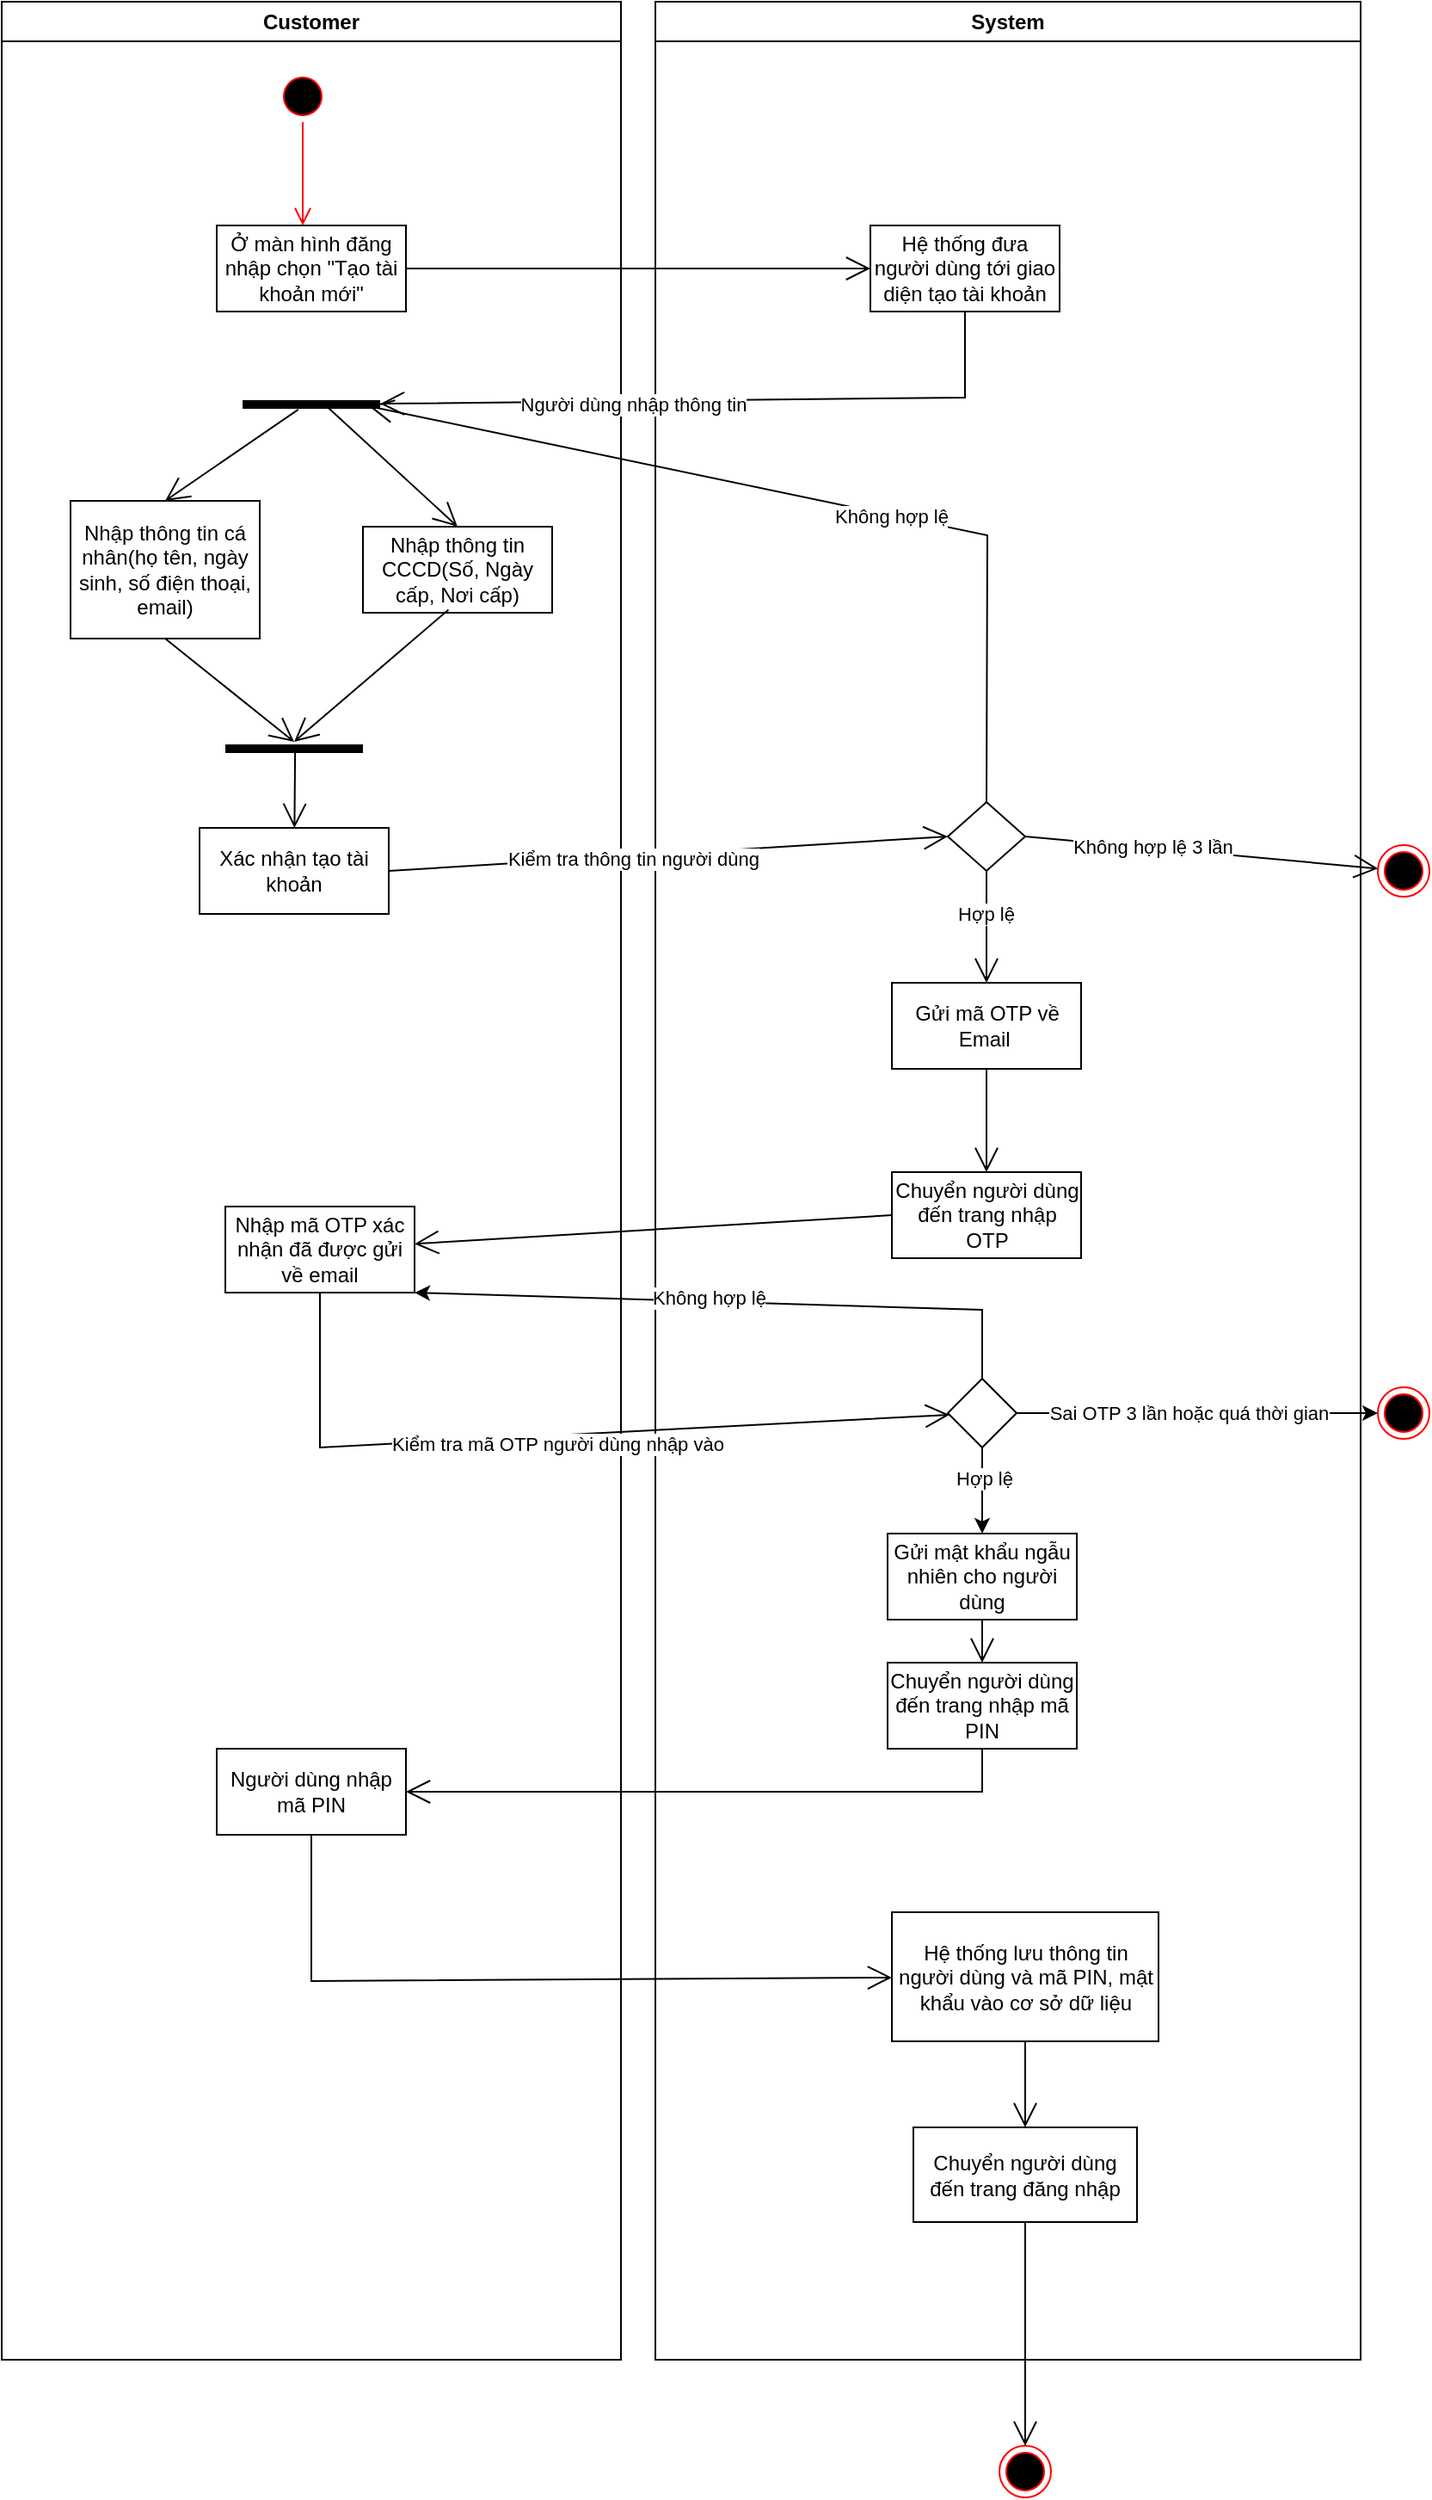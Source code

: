 <mxfile version="26.2.2" pages="6">
  <diagram name="Tạo tài khoản" id="u1P_3ePGUWCCbRkdSiUf">
    <mxGraphModel dx="1044" dy="626" grid="1" gridSize="10" guides="1" tooltips="1" connect="1" arrows="1" fold="1" page="1" pageScale="1" pageWidth="850" pageHeight="1100" math="0" shadow="0">
      <root>
        <mxCell id="0" />
        <mxCell id="1" parent="0" />
        <mxCell id="lSO46RBm-6VHkHWTXG8e-1" value="Customer" style="swimlane;whiteSpace=wrap;html=1;" parent="1" vertex="1">
          <mxGeometry x="20" y="10" width="360" height="1370" as="geometry" />
        </mxCell>
        <mxCell id="lSO46RBm-6VHkHWTXG8e-3" value="" style="ellipse;html=1;shape=startState;fillColor=#000000;strokeColor=#ff0000;" parent="lSO46RBm-6VHkHWTXG8e-1" vertex="1">
          <mxGeometry x="160" y="40" width="30" height="30" as="geometry" />
        </mxCell>
        <mxCell id="lSO46RBm-6VHkHWTXG8e-4" value="" style="edgeStyle=orthogonalEdgeStyle;html=1;verticalAlign=bottom;endArrow=open;endSize=8;strokeColor=#ff0000;rounded=0;" parent="lSO46RBm-6VHkHWTXG8e-1" source="lSO46RBm-6VHkHWTXG8e-3" edge="1">
          <mxGeometry relative="1" as="geometry">
            <mxPoint x="175" y="130" as="targetPoint" />
          </mxGeometry>
        </mxCell>
        <mxCell id="lSO46RBm-6VHkHWTXG8e-5" value="Ở màn hình đăng nhập chọn &quot;Tạo tài khoản mới&quot;" style="html=1;whiteSpace=wrap;" parent="lSO46RBm-6VHkHWTXG8e-1" vertex="1">
          <mxGeometry x="125" y="130" width="110" height="50" as="geometry" />
        </mxCell>
        <mxCell id="lSO46RBm-6VHkHWTXG8e-10" value="" style="line;strokeWidth=5;fillColor=none;align=left;verticalAlign=middle;spacingTop=-1;spacingLeft=3;spacingRight=3;rotatable=0;labelPosition=right;points=[];portConstraint=eastwest;strokeColor=inherit;" parent="lSO46RBm-6VHkHWTXG8e-1" vertex="1">
          <mxGeometry x="140" y="230" width="80" height="8" as="geometry" />
        </mxCell>
        <mxCell id="lSO46RBm-6VHkHWTXG8e-13" value="Nhập thông tin cá nhân(họ tên, ngày sinh, số điện thoại, email)" style="html=1;whiteSpace=wrap;" parent="lSO46RBm-6VHkHWTXG8e-1" vertex="1">
          <mxGeometry x="40" y="290" width="110" height="80" as="geometry" />
        </mxCell>
        <mxCell id="lSO46RBm-6VHkHWTXG8e-16" value="Nhập thông tin CCCD(Số, Ngày cấp, Nơi cấp)" style="html=1;whiteSpace=wrap;" parent="lSO46RBm-6VHkHWTXG8e-1" vertex="1">
          <mxGeometry x="210" y="305" width="110" height="50" as="geometry" />
        </mxCell>
        <mxCell id="lSO46RBm-6VHkHWTXG8e-18" value="" style="endArrow=open;endFill=1;endSize=12;html=1;rounded=0;exitX=0.405;exitY=0.865;exitDx=0;exitDy=0;exitPerimeter=0;entryX=0.5;entryY=0;entryDx=0;entryDy=0;" parent="lSO46RBm-6VHkHWTXG8e-1" source="lSO46RBm-6VHkHWTXG8e-10" target="lSO46RBm-6VHkHWTXG8e-13" edge="1">
          <mxGeometry width="160" relative="1" as="geometry">
            <mxPoint x="60" y="470" as="sourcePoint" />
            <mxPoint x="220" y="470" as="targetPoint" />
          </mxGeometry>
        </mxCell>
        <mxCell id="lSO46RBm-6VHkHWTXG8e-19" value="" style="endArrow=open;endFill=1;endSize=12;html=1;rounded=0;exitX=0.612;exitY=0.635;exitDx=0;exitDy=0;exitPerimeter=0;entryX=0.5;entryY=0;entryDx=0;entryDy=0;" parent="lSO46RBm-6VHkHWTXG8e-1" source="lSO46RBm-6VHkHWTXG8e-10" target="lSO46RBm-6VHkHWTXG8e-16" edge="1">
          <mxGeometry width="160" relative="1" as="geometry">
            <mxPoint x="140" y="490" as="sourcePoint" />
            <mxPoint x="300" y="490" as="targetPoint" />
          </mxGeometry>
        </mxCell>
        <mxCell id="lSO46RBm-6VHkHWTXG8e-20" value="" style="endArrow=open;endFill=1;endSize=12;html=1;rounded=0;exitX=0.5;exitY=1;exitDx=0;exitDy=0;" parent="lSO46RBm-6VHkHWTXG8e-1" source="lSO46RBm-6VHkHWTXG8e-13" edge="1">
          <mxGeometry width="160" relative="1" as="geometry">
            <mxPoint x="110" y="470" as="sourcePoint" />
            <mxPoint x="170" y="430" as="targetPoint" />
          </mxGeometry>
        </mxCell>
        <mxCell id="lSO46RBm-6VHkHWTXG8e-21" value="" style="endArrow=open;endFill=1;endSize=12;html=1;rounded=0;exitX=0.452;exitY=0.965;exitDx=0;exitDy=0;exitPerimeter=0;" parent="lSO46RBm-6VHkHWTXG8e-1" source="lSO46RBm-6VHkHWTXG8e-16" edge="1">
          <mxGeometry width="160" relative="1" as="geometry">
            <mxPoint x="210" y="530" as="sourcePoint" />
            <mxPoint x="170" y="430" as="targetPoint" />
          </mxGeometry>
        </mxCell>
        <mxCell id="lSO46RBm-6VHkHWTXG8e-22" value="" style="line;strokeWidth=5;fillColor=none;align=left;verticalAlign=middle;spacingTop=-1;spacingLeft=3;spacingRight=3;rotatable=0;labelPosition=right;points=[];portConstraint=eastwest;strokeColor=inherit;" parent="lSO46RBm-6VHkHWTXG8e-1" vertex="1">
          <mxGeometry x="130" y="430" width="80" height="8" as="geometry" />
        </mxCell>
        <mxCell id="lSO46RBm-6VHkHWTXG8e-26" value="Xác nhận tạo tài khoản" style="html=1;whiteSpace=wrap;" parent="lSO46RBm-6VHkHWTXG8e-1" vertex="1">
          <mxGeometry x="115" y="480.0" width="110" height="50" as="geometry" />
        </mxCell>
        <mxCell id="lSO46RBm-6VHkHWTXG8e-23" value="" style="endArrow=open;endFill=1;endSize=12;html=1;rounded=0;exitX=0.507;exitY=0.635;exitDx=0;exitDy=0;exitPerimeter=0;" parent="lSO46RBm-6VHkHWTXG8e-1" source="lSO46RBm-6VHkHWTXG8e-22" target="lSO46RBm-6VHkHWTXG8e-26" edge="1">
          <mxGeometry width="160" relative="1" as="geometry">
            <mxPoint x="90" y="530" as="sourcePoint" />
            <mxPoint x="170" y="490" as="targetPoint" />
          </mxGeometry>
        </mxCell>
        <mxCell id="lSO46RBm-6VHkHWTXG8e-41" value="Nhập mã OTP xác nhận đã được gửi về email" style="html=1;whiteSpace=wrap;" parent="lSO46RBm-6VHkHWTXG8e-1" vertex="1">
          <mxGeometry x="130" y="700" width="110" height="50" as="geometry" />
        </mxCell>
        <mxCell id="lSO46RBm-6VHkHWTXG8e-2" value="System" style="swimlane;whiteSpace=wrap;html=1;" parent="1" vertex="1">
          <mxGeometry x="400" y="10" width="410" height="1370" as="geometry" />
        </mxCell>
        <mxCell id="lSO46RBm-6VHkHWTXG8e-9" value="Hệ thống đưa người dùng tới giao diện tạo tài khoản" style="html=1;whiteSpace=wrap;" parent="lSO46RBm-6VHkHWTXG8e-2" vertex="1">
          <mxGeometry x="125" y="130" width="110" height="50" as="geometry" />
        </mxCell>
        <mxCell id="lSO46RBm-6VHkHWTXG8e-28" value="" style="rhombus;whiteSpace=wrap;html=1;" parent="lSO46RBm-6VHkHWTXG8e-2" vertex="1">
          <mxGeometry x="170" y="465" width="45" height="40" as="geometry" />
        </mxCell>
        <mxCell id="lSO46RBm-6VHkHWTXG8e-33" value="Gửi mã OTP về Email&amp;nbsp;" style="html=1;whiteSpace=wrap;" parent="lSO46RBm-6VHkHWTXG8e-2" vertex="1">
          <mxGeometry x="137.5" y="570" width="110" height="50" as="geometry" />
        </mxCell>
        <mxCell id="lSO46RBm-6VHkHWTXG8e-32" value="" style="endArrow=open;endFill=1;endSize=12;html=1;rounded=0;exitX=0.5;exitY=1;exitDx=0;exitDy=0;" parent="lSO46RBm-6VHkHWTXG8e-2" source="lSO46RBm-6VHkHWTXG8e-28" target="lSO46RBm-6VHkHWTXG8e-33" edge="1">
          <mxGeometry width="160" relative="1" as="geometry">
            <mxPoint x="135" y="560" as="sourcePoint" />
            <mxPoint x="193" y="570" as="targetPoint" />
          </mxGeometry>
        </mxCell>
        <mxCell id="lSO46RBm-6VHkHWTXG8e-34" value="Hợp lệ" style="edgeLabel;html=1;align=center;verticalAlign=middle;resizable=0;points=[];" parent="lSO46RBm-6VHkHWTXG8e-32" vertex="1" connectable="0">
          <mxGeometry x="-0.226" y="-1" relative="1" as="geometry">
            <mxPoint as="offset" />
          </mxGeometry>
        </mxCell>
        <mxCell id="lSO46RBm-6VHkHWTXG8e-39" value="Chuyển người dùng đến trang nhập OTP" style="html=1;whiteSpace=wrap;" parent="lSO46RBm-6VHkHWTXG8e-2" vertex="1">
          <mxGeometry x="137.5" y="680" width="110" height="50" as="geometry" />
        </mxCell>
        <mxCell id="lSO46RBm-6VHkHWTXG8e-38" value="" style="endArrow=open;endFill=1;endSize=12;html=1;rounded=0;exitX=0.5;exitY=1;exitDx=0;exitDy=0;" parent="lSO46RBm-6VHkHWTXG8e-2" source="lSO46RBm-6VHkHWTXG8e-33" target="lSO46RBm-6VHkHWTXG8e-39" edge="1">
          <mxGeometry width="160" relative="1" as="geometry">
            <mxPoint x="-45" y="680" as="sourcePoint" />
            <mxPoint x="-185" y="595" as="targetPoint" />
          </mxGeometry>
        </mxCell>
        <mxCell id="lSO46RBm-6VHkHWTXG8e-43" value="" style="rhombus;whiteSpace=wrap;html=1;" parent="lSO46RBm-6VHkHWTXG8e-2" vertex="1">
          <mxGeometry x="170" y="800" width="40" height="40" as="geometry" />
        </mxCell>
        <mxCell id="lSO46RBm-6VHkHWTXG8e-53" value="Gửi mật khẩu ngẫu nhiên cho người dùng" style="html=1;whiteSpace=wrap;" parent="lSO46RBm-6VHkHWTXG8e-2" vertex="1">
          <mxGeometry x="135" y="890" width="110" height="50" as="geometry" />
        </mxCell>
        <mxCell id="lSO46RBm-6VHkHWTXG8e-47" value="" style="endArrow=classic;html=1;rounded=0;exitX=0.5;exitY=1;exitDx=0;exitDy=0;" parent="lSO46RBm-6VHkHWTXG8e-2" source="lSO46RBm-6VHkHWTXG8e-43" target="lSO46RBm-6VHkHWTXG8e-53" edge="1">
          <mxGeometry width="50" height="50" relative="1" as="geometry">
            <mxPoint x="125" y="920" as="sourcePoint" />
            <mxPoint x="190" y="900" as="targetPoint" />
          </mxGeometry>
        </mxCell>
        <mxCell id="lSO46RBm-6VHkHWTXG8e-48" value="Hợp lệ" style="edgeLabel;html=1;align=center;verticalAlign=middle;resizable=0;points=[];" parent="lSO46RBm-6VHkHWTXG8e-47" vertex="1" connectable="0">
          <mxGeometry x="-0.288" y="1" relative="1" as="geometry">
            <mxPoint as="offset" />
          </mxGeometry>
        </mxCell>
        <mxCell id="lSO46RBm-6VHkHWTXG8e-59" value="Hệ thống lưu thông tin người dùng và mã PIN, mật khẩu vào cơ sở dữ liệu" style="html=1;whiteSpace=wrap;" parent="lSO46RBm-6VHkHWTXG8e-2" vertex="1">
          <mxGeometry x="137.5" y="1110" width="155" height="75" as="geometry" />
        </mxCell>
        <mxCell id="lSO46RBm-6VHkHWTXG8e-62" value="Chuyển người dùng đến trang đăng nhập" style="html=1;whiteSpace=wrap;" parent="lSO46RBm-6VHkHWTXG8e-2" vertex="1">
          <mxGeometry x="150" y="1235" width="130" height="55" as="geometry" />
        </mxCell>
        <mxCell id="lSO46RBm-6VHkHWTXG8e-61" value="" style="endArrow=open;endFill=1;endSize=12;html=1;rounded=0;exitX=0.5;exitY=1;exitDx=0;exitDy=0;" parent="lSO46RBm-6VHkHWTXG8e-2" source="lSO46RBm-6VHkHWTXG8e-59" target="lSO46RBm-6VHkHWTXG8e-62" edge="1">
          <mxGeometry width="160" relative="1" as="geometry">
            <mxPoint x="150" y="1240" as="sourcePoint" />
            <mxPoint x="215" y="1260" as="targetPoint" />
          </mxGeometry>
        </mxCell>
        <mxCell id="lSO46RBm-6VHkHWTXG8e-7" value="" style="endArrow=open;endFill=1;endSize=12;html=1;rounded=0;exitX=1;exitY=0.5;exitDx=0;exitDy=0;" parent="1" source="lSO46RBm-6VHkHWTXG8e-5" target="lSO46RBm-6VHkHWTXG8e-9" edge="1">
          <mxGeometry width="160" relative="1" as="geometry">
            <mxPoint x="260" y="160" as="sourcePoint" />
            <mxPoint x="540" y="165" as="targetPoint" />
          </mxGeometry>
        </mxCell>
        <mxCell id="lSO46RBm-6VHkHWTXG8e-11" value="" style="endArrow=open;endFill=1;endSize=12;html=1;rounded=0;exitX=0.5;exitY=1;exitDx=0;exitDy=0;" parent="1" source="lSO46RBm-6VHkHWTXG8e-9" target="lSO46RBm-6VHkHWTXG8e-10" edge="1">
          <mxGeometry width="160" relative="1" as="geometry">
            <mxPoint x="580" y="230" as="sourcePoint" />
            <mxPoint x="740" y="230" as="targetPoint" />
            <Array as="points">
              <mxPoint x="580" y="240" />
            </Array>
          </mxGeometry>
        </mxCell>
        <mxCell id="lSO46RBm-6VHkHWTXG8e-12" value="Người dùng nhập thông tin" style="edgeLabel;html=1;align=center;verticalAlign=middle;resizable=0;points=[];" parent="lSO46RBm-6VHkHWTXG8e-11" vertex="1" connectable="0">
          <mxGeometry x="0.764" relative="1" as="geometry">
            <mxPoint x="101" y="1" as="offset" />
          </mxGeometry>
        </mxCell>
        <mxCell id="lSO46RBm-6VHkHWTXG8e-27" value="" style="endArrow=open;endFill=1;endSize=12;html=1;rounded=0;exitX=1;exitY=0.5;exitDx=0;exitDy=0;entryX=0;entryY=0.5;entryDx=0;entryDy=0;" parent="1" source="lSO46RBm-6VHkHWTXG8e-26" target="lSO46RBm-6VHkHWTXG8e-28" edge="1">
          <mxGeometry width="160" relative="1" as="geometry">
            <mxPoint x="420" y="510" as="sourcePoint" />
            <mxPoint x="580" y="515" as="targetPoint" />
          </mxGeometry>
        </mxCell>
        <mxCell id="lSO46RBm-6VHkHWTXG8e-29" value="Kiểm tra thông tin người dùng" style="edgeLabel;html=1;align=center;verticalAlign=middle;resizable=0;points=[];" parent="lSO46RBm-6VHkHWTXG8e-27" vertex="1" connectable="0">
          <mxGeometry x="-0.128" y="-1" relative="1" as="geometry">
            <mxPoint as="offset" />
          </mxGeometry>
        </mxCell>
        <mxCell id="lSO46RBm-6VHkHWTXG8e-30" value="" style="endArrow=open;endFill=1;endSize=12;html=1;rounded=0;exitX=0.5;exitY=0;exitDx=0;exitDy=0;entryX=0.92;entryY=0.635;entryDx=0;entryDy=0;entryPerimeter=0;" parent="1" source="lSO46RBm-6VHkHWTXG8e-28" target="lSO46RBm-6VHkHWTXG8e-10" edge="1">
          <mxGeometry width="160" relative="1" as="geometry">
            <mxPoint x="520" y="430" as="sourcePoint" />
            <mxPoint x="680" y="430" as="targetPoint" />
            <Array as="points">
              <mxPoint x="593" y="320" />
            </Array>
          </mxGeometry>
        </mxCell>
        <mxCell id="lSO46RBm-6VHkHWTXG8e-31" value="Không hợp lệ" style="edgeLabel;html=1;align=center;verticalAlign=middle;resizable=0;points=[];" parent="lSO46RBm-6VHkHWTXG8e-30" vertex="1" connectable="0">
          <mxGeometry x="-0.186" y="-1" relative="1" as="geometry">
            <mxPoint y="1" as="offset" />
          </mxGeometry>
        </mxCell>
        <mxCell id="lSO46RBm-6VHkHWTXG8e-36" value="" style="ellipse;html=1;shape=endState;fillColor=#000000;strokeColor=#ff0000;" parent="1" vertex="1">
          <mxGeometry x="820" y="500" width="30" height="30" as="geometry" />
        </mxCell>
        <mxCell id="lSO46RBm-6VHkHWTXG8e-35" value="" style="endArrow=open;endFill=1;endSize=12;html=1;rounded=0;exitX=1;exitY=0.5;exitDx=0;exitDy=0;" parent="1" source="lSO46RBm-6VHkHWTXG8e-28" target="lSO46RBm-6VHkHWTXG8e-36" edge="1">
          <mxGeometry width="160" relative="1" as="geometry">
            <mxPoint x="650" y="520" as="sourcePoint" />
            <mxPoint x="740" y="515" as="targetPoint" />
          </mxGeometry>
        </mxCell>
        <mxCell id="lSO46RBm-6VHkHWTXG8e-37" value="Không hợp lệ 3 lần" style="edgeLabel;html=1;align=center;verticalAlign=middle;resizable=0;points=[];" parent="lSO46RBm-6VHkHWTXG8e-35" vertex="1" connectable="0">
          <mxGeometry x="-0.286" y="1" relative="1" as="geometry">
            <mxPoint as="offset" />
          </mxGeometry>
        </mxCell>
        <mxCell id="lSO46RBm-6VHkHWTXG8e-40" value="" style="endArrow=open;endFill=1;endSize=12;html=1;rounded=0;exitX=0;exitY=0.5;exitDx=0;exitDy=0;" parent="1" source="lSO46RBm-6VHkHWTXG8e-39" target="lSO46RBm-6VHkHWTXG8e-41" edge="1">
          <mxGeometry width="160" relative="1" as="geometry">
            <mxPoint x="600" y="840" as="sourcePoint" />
            <mxPoint x="230" y="730" as="targetPoint" />
          </mxGeometry>
        </mxCell>
        <mxCell id="lSO46RBm-6VHkHWTXG8e-42" value="" style="endArrow=open;endFill=1;endSize=12;html=1;rounded=0;exitX=0.5;exitY=1;exitDx=0;exitDy=0;" parent="1" source="lSO46RBm-6VHkHWTXG8e-41" target="lSO46RBm-6VHkHWTXG8e-43" edge="1">
          <mxGeometry width="160" relative="1" as="geometry">
            <mxPoint x="210" y="840" as="sourcePoint" />
            <mxPoint x="620" y="840" as="targetPoint" />
            <Array as="points">
              <mxPoint x="205" y="850" />
            </Array>
          </mxGeometry>
        </mxCell>
        <mxCell id="lSO46RBm-6VHkHWTXG8e-44" value="Kiểm tra mã OTP người dùng nhập vào" style="edgeLabel;html=1;align=center;verticalAlign=middle;resizable=0;points=[];" parent="lSO46RBm-6VHkHWTXG8e-42" vertex="1" connectable="0">
          <mxGeometry x="-0.383" relative="1" as="geometry">
            <mxPoint x="87" as="offset" />
          </mxGeometry>
        </mxCell>
        <mxCell id="lSO46RBm-6VHkHWTXG8e-45" value="" style="endArrow=classic;html=1;rounded=0;exitX=0.5;exitY=0;exitDx=0;exitDy=0;entryX=1;entryY=1;entryDx=0;entryDy=0;" parent="1" source="lSO46RBm-6VHkHWTXG8e-43" target="lSO46RBm-6VHkHWTXG8e-41" edge="1">
          <mxGeometry width="50" height="50" relative="1" as="geometry">
            <mxPoint x="540" y="970" as="sourcePoint" />
            <mxPoint x="590" y="920" as="targetPoint" />
            <Array as="points">
              <mxPoint x="590" y="770" />
            </Array>
          </mxGeometry>
        </mxCell>
        <mxCell id="lSO46RBm-6VHkHWTXG8e-46" value="Không hợp lệ" style="edgeLabel;html=1;align=center;verticalAlign=middle;resizable=0;points=[];" parent="lSO46RBm-6VHkHWTXG8e-45" vertex="1" connectable="0">
          <mxGeometry x="0.075" y="-2" relative="1" as="geometry">
            <mxPoint as="offset" />
          </mxGeometry>
        </mxCell>
        <mxCell id="lSO46RBm-6VHkHWTXG8e-51" value="" style="ellipse;html=1;shape=endState;fillColor=#000000;strokeColor=#ff0000;" parent="1" vertex="1">
          <mxGeometry x="820" y="815" width="30" height="30" as="geometry" />
        </mxCell>
        <mxCell id="lSO46RBm-6VHkHWTXG8e-49" value="" style="endArrow=classic;html=1;rounded=0;exitX=1;exitY=0.5;exitDx=0;exitDy=0;" parent="1" source="lSO46RBm-6VHkHWTXG8e-43" target="lSO46RBm-6VHkHWTXG8e-51" edge="1">
          <mxGeometry width="50" height="50" relative="1" as="geometry">
            <mxPoint x="515" y="1020" as="sourcePoint" />
            <mxPoint x="795" y="830" as="targetPoint" />
          </mxGeometry>
        </mxCell>
        <mxCell id="lSO46RBm-6VHkHWTXG8e-50" value="Sai OTP 3 lần hoặc quá thời gian" style="edgeLabel;html=1;align=center;verticalAlign=middle;resizable=0;points=[];" parent="lSO46RBm-6VHkHWTXG8e-49" vertex="1" connectable="0">
          <mxGeometry x="-0.414" relative="1" as="geometry">
            <mxPoint x="38" as="offset" />
          </mxGeometry>
        </mxCell>
        <mxCell id="lSO46RBm-6VHkHWTXG8e-55" value="Chuyển người dùng đến trang nhập mã PIN" style="html=1;whiteSpace=wrap;" parent="1" vertex="1">
          <mxGeometry x="535" y="975" width="110" height="50" as="geometry" />
        </mxCell>
        <mxCell id="lSO46RBm-6VHkHWTXG8e-54" value="" style="endArrow=open;endFill=1;endSize=12;html=1;rounded=0;exitX=0.5;exitY=1;exitDx=0;exitDy=0;" parent="1" source="lSO46RBm-6VHkHWTXG8e-53" target="lSO46RBm-6VHkHWTXG8e-55" edge="1">
          <mxGeometry width="160" relative="1" as="geometry">
            <mxPoint x="510" y="1020" as="sourcePoint" />
            <mxPoint x="590" y="1000" as="targetPoint" />
          </mxGeometry>
        </mxCell>
        <mxCell id="lSO46RBm-6VHkHWTXG8e-57" value="Người dùng nhập mã PIN" style="html=1;whiteSpace=wrap;" parent="1" vertex="1">
          <mxGeometry x="145" y="1025" width="110" height="50" as="geometry" />
        </mxCell>
        <mxCell id="lSO46RBm-6VHkHWTXG8e-56" value="" style="endArrow=open;endFill=1;endSize=12;html=1;rounded=0;exitX=0.5;exitY=1;exitDx=0;exitDy=0;" parent="1" source="lSO46RBm-6VHkHWTXG8e-55" target="lSO46RBm-6VHkHWTXG8e-57" edge="1">
          <mxGeometry width="160" relative="1" as="geometry">
            <mxPoint x="230" y="950" as="sourcePoint" />
            <mxPoint x="200" y="1050" as="targetPoint" />
            <Array as="points">
              <mxPoint x="590" y="1050" />
            </Array>
          </mxGeometry>
        </mxCell>
        <mxCell id="lSO46RBm-6VHkHWTXG8e-58" value="" style="endArrow=open;endFill=1;endSize=12;html=1;rounded=0;exitX=0.5;exitY=1;exitDx=0;exitDy=0;" parent="1" source="lSO46RBm-6VHkHWTXG8e-57" target="lSO46RBm-6VHkHWTXG8e-59" edge="1">
          <mxGeometry width="160" relative="1" as="geometry">
            <mxPoint x="200" y="1200" as="sourcePoint" />
            <mxPoint x="600" y="1160" as="targetPoint" />
            <Array as="points">
              <mxPoint x="200" y="1160" />
            </Array>
          </mxGeometry>
        </mxCell>
        <mxCell id="lSO46RBm-6VHkHWTXG8e-64" value="" style="ellipse;html=1;shape=endState;fillColor=#000000;strokeColor=#ff0000;" parent="1" vertex="1">
          <mxGeometry x="600" y="1430" width="30" height="30" as="geometry" />
        </mxCell>
        <mxCell id="lSO46RBm-6VHkHWTXG8e-63" value="" style="endArrow=open;endFill=1;endSize=12;html=1;rounded=0;exitX=0.5;exitY=1;exitDx=0;exitDy=0;" parent="1" source="lSO46RBm-6VHkHWTXG8e-62" target="lSO46RBm-6VHkHWTXG8e-64" edge="1">
          <mxGeometry width="160" relative="1" as="geometry">
            <mxPoint x="620" y="1340" as="sourcePoint" />
            <mxPoint x="615" y="1410" as="targetPoint" />
          </mxGeometry>
        </mxCell>
      </root>
    </mxGraphModel>
  </diagram>
  <diagram id="DBkYyUnNOcHdRJ-8dJHp" name="Đăng nhập">
    <mxGraphModel dx="1044" dy="626" grid="1" gridSize="10" guides="1" tooltips="1" connect="1" arrows="1" fold="1" page="1" pageScale="1" pageWidth="850" pageHeight="1100" math="0" shadow="0">
      <root>
        <mxCell id="0" />
        <mxCell id="1" parent="0" />
        <mxCell id="bjCIgHI8gF-GYrLL9M_n-1" value="Customer" style="swimlane;whiteSpace=wrap;html=1;" vertex="1" parent="1">
          <mxGeometry x="30" y="10" width="320" height="1050" as="geometry" />
        </mxCell>
        <mxCell id="bjCIgHI8gF-GYrLL9M_n-3" value="" style="ellipse;html=1;shape=startState;fillColor=#000000;strokeColor=#ff0000;" vertex="1" parent="bjCIgHI8gF-GYrLL9M_n-1">
          <mxGeometry x="130" y="40" width="30" height="30" as="geometry" />
        </mxCell>
        <mxCell id="bjCIgHI8gF-GYrLL9M_n-6" value="" style="line;strokeWidth=5;fillColor=none;align=left;verticalAlign=middle;spacingTop=-1;spacingLeft=3;spacingRight=3;rotatable=0;labelPosition=right;points=[];portConstraint=eastwest;strokeColor=inherit;" vertex="1" parent="bjCIgHI8gF-GYrLL9M_n-1">
          <mxGeometry x="110" y="190" width="80" height="8" as="geometry" />
        </mxCell>
        <mxCell id="bjCIgHI8gF-GYrLL9M_n-7" value="Nhập số điện thoại" style="html=1;whiteSpace=wrap;" vertex="1" parent="bjCIgHI8gF-GYrLL9M_n-1">
          <mxGeometry x="30" y="240" width="110" height="50" as="geometry" />
        </mxCell>
        <mxCell id="bjCIgHI8gF-GYrLL9M_n-8" value="Nhập mật khẩu" style="html=1;whiteSpace=wrap;" vertex="1" parent="bjCIgHI8gF-GYrLL9M_n-1">
          <mxGeometry x="180" y="240" width="110" height="50" as="geometry" />
        </mxCell>
        <mxCell id="bjCIgHI8gF-GYrLL9M_n-9" value="" style="line;strokeWidth=5;fillColor=none;align=left;verticalAlign=middle;spacingTop=-1;spacingLeft=3;spacingRight=3;rotatable=0;labelPosition=right;points=[];portConstraint=eastwest;strokeColor=inherit;" vertex="1" parent="bjCIgHI8gF-GYrLL9M_n-1">
          <mxGeometry x="120" y="330" width="80" height="8" as="geometry" />
        </mxCell>
        <mxCell id="bjCIgHI8gF-GYrLL9M_n-11" value="" style="endArrow=open;endFill=1;endSize=12;html=1;rounded=0;exitX=0.465;exitY=0.9;exitDx=0;exitDy=0;exitPerimeter=0;entryX=0.5;entryY=0;entryDx=0;entryDy=0;" edge="1" parent="bjCIgHI8gF-GYrLL9M_n-1" source="bjCIgHI8gF-GYrLL9M_n-6" target="bjCIgHI8gF-GYrLL9M_n-7">
          <mxGeometry width="160" relative="1" as="geometry">
            <mxPoint x="70" y="400" as="sourcePoint" />
            <mxPoint x="230" y="400" as="targetPoint" />
          </mxGeometry>
        </mxCell>
        <mxCell id="bjCIgHI8gF-GYrLL9M_n-12" value="" style="endArrow=open;endFill=1;endSize=12;html=1;rounded=0;exitX=0.505;exitY=1;exitDx=0;exitDy=0;exitPerimeter=0;entryX=0.5;entryY=0;entryDx=0;entryDy=0;" edge="1" parent="bjCIgHI8gF-GYrLL9M_n-1" source="bjCIgHI8gF-GYrLL9M_n-6" target="bjCIgHI8gF-GYrLL9M_n-8">
          <mxGeometry width="160" relative="1" as="geometry">
            <mxPoint x="60" y="510" as="sourcePoint" />
            <mxPoint x="220" y="510" as="targetPoint" />
          </mxGeometry>
        </mxCell>
        <mxCell id="bjCIgHI8gF-GYrLL9M_n-13" value="" style="endArrow=open;endFill=1;endSize=12;html=1;rounded=0;exitX=0.5;exitY=1;exitDx=0;exitDy=0;entryX=0.37;entryY=0.5;entryDx=0;entryDy=0;entryPerimeter=0;" edge="1" parent="bjCIgHI8gF-GYrLL9M_n-1" source="bjCIgHI8gF-GYrLL9M_n-7" target="bjCIgHI8gF-GYrLL9M_n-9">
          <mxGeometry width="160" relative="1" as="geometry">
            <mxPoint x="70" y="470" as="sourcePoint" />
            <mxPoint x="230" y="470" as="targetPoint" />
          </mxGeometry>
        </mxCell>
        <mxCell id="bjCIgHI8gF-GYrLL9M_n-14" value="" style="endArrow=open;endFill=1;endSize=12;html=1;rounded=0;exitX=0.5;exitY=1;exitDx=0;exitDy=0;entryX=0.53;entryY=0.2;entryDx=0;entryDy=0;entryPerimeter=0;" edge="1" parent="bjCIgHI8gF-GYrLL9M_n-1" source="bjCIgHI8gF-GYrLL9M_n-8" target="bjCIgHI8gF-GYrLL9M_n-9">
          <mxGeometry width="160" relative="1" as="geometry">
            <mxPoint x="120" y="460" as="sourcePoint" />
            <mxPoint x="280" y="460" as="targetPoint" />
          </mxGeometry>
        </mxCell>
        <mxCell id="bjCIgHI8gF-GYrLL9M_n-16" value="Người dùng ấn nút &quot;Đăng nhập&quot;" style="html=1;whiteSpace=wrap;" vertex="1" parent="bjCIgHI8gF-GYrLL9M_n-1">
          <mxGeometry x="105" y="380" width="110" height="50" as="geometry" />
        </mxCell>
        <mxCell id="bjCIgHI8gF-GYrLL9M_n-15" value="" style="endArrow=open;endFill=1;endSize=12;html=1;rounded=0;exitX=0.45;exitY=1.1;exitDx=0;exitDy=0;exitPerimeter=0;" edge="1" parent="bjCIgHI8gF-GYrLL9M_n-1" source="bjCIgHI8gF-GYrLL9M_n-9" target="bjCIgHI8gF-GYrLL9M_n-16">
          <mxGeometry width="160" relative="1" as="geometry">
            <mxPoint x="130" y="440" as="sourcePoint" />
            <mxPoint x="156" y="390" as="targetPoint" />
          </mxGeometry>
        </mxCell>
        <mxCell id="bjCIgHI8gF-GYrLL9M_n-2" value="System" style="swimlane;whiteSpace=wrap;html=1;" vertex="1" parent="1">
          <mxGeometry x="410" y="10" width="335" height="1050" as="geometry" />
        </mxCell>
        <mxCell id="bjCIgHI8gF-GYrLL9M_n-19" value="" style="rhombus;whiteSpace=wrap;html=1;" vertex="1" parent="bjCIgHI8gF-GYrLL9M_n-2">
          <mxGeometry x="120" y="387.5" width="38" height="35" as="geometry" />
        </mxCell>
        <mxCell id="bjCIgHI8gF-GYrLL9M_n-26" value="" style="rhombus;whiteSpace=wrap;html=1;" vertex="1" parent="bjCIgHI8gF-GYrLL9M_n-2">
          <mxGeometry x="119" y="520" width="40" height="40" as="geometry" />
        </mxCell>
        <mxCell id="bjCIgHI8gF-GYrLL9M_n-25" value="" style="endArrow=open;endFill=1;endSize=12;html=1;rounded=0;exitX=0.5;exitY=1;exitDx=0;exitDy=0;" edge="1" parent="bjCIgHI8gF-GYrLL9M_n-2" source="bjCIgHI8gF-GYrLL9M_n-19" target="bjCIgHI8gF-GYrLL9M_n-26">
          <mxGeometry width="160" relative="1" as="geometry">
            <mxPoint x="140" y="500" as="sourcePoint" />
            <mxPoint x="140" y="490" as="targetPoint" />
          </mxGeometry>
        </mxCell>
        <mxCell id="bjCIgHI8gF-GYrLL9M_n-27" value="Kiểm tra mật khẩu" style="edgeLabel;html=1;align=center;verticalAlign=middle;resizable=0;points=[];" vertex="1" connectable="0" parent="bjCIgHI8gF-GYrLL9M_n-25">
          <mxGeometry x="-0.199" y="3" relative="1" as="geometry">
            <mxPoint y="25" as="offset" />
          </mxGeometry>
        </mxCell>
        <mxCell id="bjCIgHI8gF-GYrLL9M_n-28" value="Tồn tại" style="edgeLabel;html=1;align=center;verticalAlign=middle;resizable=0;points=[];" vertex="1" connectable="0" parent="bjCIgHI8gF-GYrLL9M_n-25">
          <mxGeometry x="-0.796" y="2" relative="1" as="geometry">
            <mxPoint as="offset" />
          </mxGeometry>
        </mxCell>
        <mxCell id="bjCIgHI8gF-GYrLL9M_n-33" value="Truy vấn và lấy thông tin khách hàng" style="html=1;whiteSpace=wrap;" vertex="1" parent="bjCIgHI8gF-GYrLL9M_n-2">
          <mxGeometry x="84" y="640" width="116" height="80" as="geometry" />
        </mxCell>
        <mxCell id="bjCIgHI8gF-GYrLL9M_n-31" value="" style="endArrow=open;endFill=1;endSize=12;html=1;rounded=0;exitX=0.5;exitY=1;exitDx=0;exitDy=0;" edge="1" parent="bjCIgHI8gF-GYrLL9M_n-2" source="bjCIgHI8gF-GYrLL9M_n-26" target="bjCIgHI8gF-GYrLL9M_n-33">
          <mxGeometry width="160" relative="1" as="geometry">
            <mxPoint x="130" y="640" as="sourcePoint" />
            <mxPoint x="139" y="630" as="targetPoint" />
          </mxGeometry>
        </mxCell>
        <mxCell id="bjCIgHI8gF-GYrLL9M_n-32" value="Đúng mật khẩu" style="edgeLabel;html=1;align=center;verticalAlign=middle;resizable=0;points=[];" vertex="1" connectable="0" parent="bjCIgHI8gF-GYrLL9M_n-31">
          <mxGeometry x="-0.04" y="1" relative="1" as="geometry">
            <mxPoint x="-1" y="-4" as="offset" />
          </mxGeometry>
        </mxCell>
        <mxCell id="bjCIgHI8gF-GYrLL9M_n-5" value="Người dùng nhập thông tin đăng nhập" style="html=1;whiteSpace=wrap;" vertex="1" parent="1">
          <mxGeometry x="120" y="115" width="110" height="50" as="geometry" />
        </mxCell>
        <mxCell id="bjCIgHI8gF-GYrLL9M_n-4" value="" style="edgeStyle=orthogonalEdgeStyle;html=1;verticalAlign=bottom;endArrow=open;endSize=8;strokeColor=#ff0000;rounded=0;" edge="1" source="bjCIgHI8gF-GYrLL9M_n-3" parent="1" target="bjCIgHI8gF-GYrLL9M_n-5">
          <mxGeometry relative="1" as="geometry">
            <mxPoint x="175" y="140" as="targetPoint" />
          </mxGeometry>
        </mxCell>
        <mxCell id="bjCIgHI8gF-GYrLL9M_n-10" value="" style="endArrow=open;endFill=1;endSize=12;html=1;rounded=0;exitX=0.5;exitY=1;exitDx=0;exitDy=0;entryX=0.465;entryY=0.1;entryDx=0;entryDy=0;entryPerimeter=0;" edge="1" parent="1" source="bjCIgHI8gF-GYrLL9M_n-5" target="bjCIgHI8gF-GYrLL9M_n-6">
          <mxGeometry width="160" relative="1" as="geometry">
            <mxPoint x="120" y="500" as="sourcePoint" />
            <mxPoint x="280" y="500" as="targetPoint" />
          </mxGeometry>
        </mxCell>
        <mxCell id="bjCIgHI8gF-GYrLL9M_n-17" value="" style="endArrow=open;endFill=1;endSize=12;html=1;rounded=0;exitX=1;exitY=0.5;exitDx=0;exitDy=0;entryX=0;entryY=0.5;entryDx=0;entryDy=0;" edge="1" parent="1" source="bjCIgHI8gF-GYrLL9M_n-16" target="bjCIgHI8gF-GYrLL9M_n-19">
          <mxGeometry width="160" relative="1" as="geometry">
            <mxPoint x="200" y="510" as="sourcePoint" />
            <mxPoint x="510" y="415" as="targetPoint" />
          </mxGeometry>
        </mxCell>
        <mxCell id="bjCIgHI8gF-GYrLL9M_n-22" value="Hệ thống kết nối csdl kiểm tra số điện thoại" style="edgeLabel;html=1;align=center;verticalAlign=middle;resizable=0;points=[];" vertex="1" connectable="0" parent="bjCIgHI8gF-GYrLL9M_n-17">
          <mxGeometry x="-0.302" y="-1" relative="1" as="geometry">
            <mxPoint x="36" y="-1" as="offset" />
          </mxGeometry>
        </mxCell>
        <mxCell id="bjCIgHI8gF-GYrLL9M_n-23" value="" style="endArrow=open;endFill=1;endSize=12;html=1;rounded=0;exitX=0.5;exitY=0;exitDx=0;exitDy=0;entryX=1;entryY=0.5;entryDx=0;entryDy=0;" edge="1" parent="1" source="bjCIgHI8gF-GYrLL9M_n-19" target="bjCIgHI8gF-GYrLL9M_n-5">
          <mxGeometry width="160" relative="1" as="geometry">
            <mxPoint x="520" y="490" as="sourcePoint" />
            <mxPoint x="680" y="490" as="targetPoint" />
            <Array as="points">
              <mxPoint x="550" y="140" />
            </Array>
          </mxGeometry>
        </mxCell>
        <mxCell id="bjCIgHI8gF-GYrLL9M_n-24" value="Không tồn tại&amp;nbsp;" style="edgeLabel;html=1;align=center;verticalAlign=middle;resizable=0;points=[];" vertex="1" connectable="0" parent="bjCIgHI8gF-GYrLL9M_n-23">
          <mxGeometry x="-0.457" relative="1" as="geometry">
            <mxPoint as="offset" />
          </mxGeometry>
        </mxCell>
        <mxCell id="bjCIgHI8gF-GYrLL9M_n-29" value="" style="endArrow=open;endFill=1;endSize=12;html=1;rounded=0;exitX=1;exitY=0.5;exitDx=0;exitDy=0;entryX=1;entryY=0.5;entryDx=0;entryDy=0;" edge="1" parent="1" source="bjCIgHI8gF-GYrLL9M_n-26" target="bjCIgHI8gF-GYrLL9M_n-8">
          <mxGeometry width="160" relative="1" as="geometry">
            <mxPoint x="530" y="620" as="sourcePoint" />
            <mxPoint x="690" y="620" as="targetPoint" />
            <Array as="points">
              <mxPoint x="680" y="550" />
              <mxPoint x="680" y="270" />
            </Array>
          </mxGeometry>
        </mxCell>
        <mxCell id="bjCIgHI8gF-GYrLL9M_n-30" value="Sai mật khẩu" style="edgeLabel;html=1;align=center;verticalAlign=middle;resizable=0;points=[];" vertex="1" connectable="0" parent="bjCIgHI8gF-GYrLL9M_n-29">
          <mxGeometry x="-0.3" y="3" relative="1" as="geometry">
            <mxPoint as="offset" />
          </mxGeometry>
        </mxCell>
        <mxCell id="bjCIgHI8gF-GYrLL9M_n-34" value="" style="endArrow=open;endFill=1;endSize=12;html=1;rounded=0;exitX=0.5;exitY=1;exitDx=0;exitDy=0;" edge="1" parent="1" source="bjCIgHI8gF-GYrLL9M_n-33" target="bjCIgHI8gF-GYrLL9M_n-36">
          <mxGeometry width="160" relative="1" as="geometry">
            <mxPoint x="500" y="850" as="sourcePoint" />
            <mxPoint x="552" y="835" as="targetPoint" />
          </mxGeometry>
        </mxCell>
        <mxCell id="bjCIgHI8gF-GYrLL9M_n-36" value="Chuyển người dùng đến trang chủ" style="html=1;whiteSpace=wrap;" vertex="1" parent="1">
          <mxGeometry x="497" y="810" width="110" height="50" as="geometry" />
        </mxCell>
        <mxCell id="bjCIgHI8gF-GYrLL9M_n-38" value="" style="ellipse;html=1;shape=endState;fillColor=#000000;strokeColor=#ff0000;" vertex="1" parent="1">
          <mxGeometry x="537" y="935" width="30" height="30" as="geometry" />
        </mxCell>
        <mxCell id="bjCIgHI8gF-GYrLL9M_n-37" value="" style="endArrow=open;endFill=1;endSize=12;html=1;rounded=0;exitX=0.5;exitY=1;exitDx=0;exitDy=0;" edge="1" parent="1" source="bjCIgHI8gF-GYrLL9M_n-36" target="bjCIgHI8gF-GYrLL9M_n-38">
          <mxGeometry width="160" relative="1" as="geometry">
            <mxPoint x="560" y="950" as="sourcePoint" />
            <mxPoint x="552" y="950" as="targetPoint" />
          </mxGeometry>
        </mxCell>
      </root>
    </mxGraphModel>
  </diagram>
  <diagram id="X8zDqWxz7NN8odsMtPXh" name="Đổi mật khẩu">
    <mxGraphModel dx="870" dy="522" grid="1" gridSize="10" guides="1" tooltips="1" connect="1" arrows="1" fold="1" page="1" pageScale="1" pageWidth="850" pageHeight="1100" math="0" shadow="0">
      <root>
        <mxCell id="0" />
        <mxCell id="1" parent="0" />
        <mxCell id="hLo89w1yoHbhf3y9OL0i-1" value="Customer" style="swimlane;whiteSpace=wrap;html=1;" vertex="1" parent="1">
          <mxGeometry x="40" y="10" width="330" height="1300" as="geometry" />
        </mxCell>
        <mxCell id="hLo89w1yoHbhf3y9OL0i-3" value="" style="ellipse;html=1;shape=startState;fillColor=#000000;strokeColor=#ff0000;" vertex="1" parent="hLo89w1yoHbhf3y9OL0i-1">
          <mxGeometry x="150" y="40" width="30" height="30" as="geometry" />
        </mxCell>
        <mxCell id="hLo89w1yoHbhf3y9OL0i-9" value="Ở phần &quot;Cài đặt nâng cao&quot; người dùng chọn đổi mật khẩu" style="html=1;whiteSpace=wrap;" vertex="1" parent="hLo89w1yoHbhf3y9OL0i-1">
          <mxGeometry x="110" y="205" width="120" height="75" as="geometry" />
        </mxCell>
        <mxCell id="hLo89w1yoHbhf3y9OL0i-14" value="" style="line;strokeWidth=5;fillColor=none;align=left;verticalAlign=middle;spacingTop=-1;spacingLeft=3;spacingRight=3;rotatable=0;labelPosition=right;points=[];portConstraint=eastwest;strokeColor=inherit;" vertex="1" parent="hLo89w1yoHbhf3y9OL0i-1">
          <mxGeometry x="130" y="380" width="110" height="8" as="geometry" />
        </mxCell>
        <mxCell id="hLo89w1yoHbhf3y9OL0i-16" value="" style="line;strokeWidth=5;fillColor=none;align=left;verticalAlign=middle;spacingTop=-1;spacingLeft=3;spacingRight=3;rotatable=0;labelPosition=right;points=[];portConstraint=eastwest;strokeColor=inherit;" vertex="1" parent="hLo89w1yoHbhf3y9OL0i-1">
          <mxGeometry x="120" y="600" width="90" height="10" as="geometry" />
        </mxCell>
        <mxCell id="hLo89w1yoHbhf3y9OL0i-19" value="Nhập mật khẩu cũ" style="html=1;whiteSpace=wrap;" vertex="1" parent="hLo89w1yoHbhf3y9OL0i-1">
          <mxGeometry x="110" y="420" width="110" height="50" as="geometry" />
        </mxCell>
        <mxCell id="hLo89w1yoHbhf3y9OL0i-18" value="" style="endArrow=open;endFill=1;endSize=12;html=1;rounded=0;" edge="1" parent="hLo89w1yoHbhf3y9OL0i-1" source="hLo89w1yoHbhf3y9OL0i-14" target="hLo89w1yoHbhf3y9OL0i-19">
          <mxGeometry width="160" relative="1" as="geometry">
            <mxPoint x="70" y="480" as="sourcePoint" />
            <mxPoint x="80" y="440" as="targetPoint" />
          </mxGeometry>
        </mxCell>
        <mxCell id="hLo89w1yoHbhf3y9OL0i-21" value="Nhập mật khẩu mới" style="html=1;whiteSpace=wrap;" vertex="1" parent="hLo89w1yoHbhf3y9OL0i-1">
          <mxGeometry x="20" y="510" width="110" height="50" as="geometry" />
        </mxCell>
        <mxCell id="hLo89w1yoHbhf3y9OL0i-20" value="" style="endArrow=open;endFill=1;endSize=12;html=1;rounded=0;exitX=0.007;exitY=0.45;exitDx=0;exitDy=0;exitPerimeter=0;" edge="1" parent="hLo89w1yoHbhf3y9OL0i-1" source="hLo89w1yoHbhf3y9OL0i-14" target="hLo89w1yoHbhf3y9OL0i-21">
          <mxGeometry width="160" relative="1" as="geometry">
            <mxPoint x="149" y="398" as="sourcePoint" />
            <mxPoint x="230" y="430" as="targetPoint" />
            <Array as="points">
              <mxPoint x="75" y="440" />
            </Array>
          </mxGeometry>
        </mxCell>
        <mxCell id="hLo89w1yoHbhf3y9OL0i-22" value="Nhập lại mật khẩu mới" style="html=1;whiteSpace=wrap;" vertex="1" parent="hLo89w1yoHbhf3y9OL0i-1">
          <mxGeometry x="210" y="500" width="110" height="50" as="geometry" />
        </mxCell>
        <mxCell id="hLo89w1yoHbhf3y9OL0i-23" value="" style="endArrow=open;endFill=1;endSize=12;html=1;rounded=0;exitX=0.902;exitY=0.95;exitDx=0;exitDy=0;exitPerimeter=0;" edge="1" parent="hLo89w1yoHbhf3y9OL0i-1" target="hLo89w1yoHbhf3y9OL0i-22" source="hLo89w1yoHbhf3y9OL0i-14">
          <mxGeometry width="160" relative="1" as="geometry">
            <mxPoint x="321" y="380" as="sourcePoint" />
            <mxPoint x="420" y="426" as="targetPoint" />
            <Array as="points">
              <mxPoint x="280" y="420" />
            </Array>
          </mxGeometry>
        </mxCell>
        <mxCell id="hLo89w1yoHbhf3y9OL0i-25" value="" style="endArrow=open;endFill=1;endSize=12;html=1;rounded=0;exitX=0.5;exitY=1;exitDx=0;exitDy=0;" edge="1" parent="hLo89w1yoHbhf3y9OL0i-1" source="hLo89w1yoHbhf3y9OL0i-19" target="hLo89w1yoHbhf3y9OL0i-16">
          <mxGeometry width="160" relative="1" as="geometry">
            <mxPoint x="120" y="740" as="sourcePoint" />
            <mxPoint x="280" y="740" as="targetPoint" />
          </mxGeometry>
        </mxCell>
        <mxCell id="hLo89w1yoHbhf3y9OL0i-26" value="" style="endArrow=open;endFill=1;endSize=12;html=1;rounded=0;exitX=0.5;exitY=1;exitDx=0;exitDy=0;entryX=0.04;entryY=0.28;entryDx=0;entryDy=0;entryPerimeter=0;" edge="1" parent="hLo89w1yoHbhf3y9OL0i-1" source="hLo89w1yoHbhf3y9OL0i-21" target="hLo89w1yoHbhf3y9OL0i-16">
          <mxGeometry width="160" relative="1" as="geometry">
            <mxPoint x="40" y="730" as="sourcePoint" />
            <mxPoint x="200" y="730" as="targetPoint" />
          </mxGeometry>
        </mxCell>
        <mxCell id="hLo89w1yoHbhf3y9OL0i-27" value="" style="endArrow=open;endFill=1;endSize=12;html=1;rounded=0;exitX=0.5;exitY=1;exitDx=0;exitDy=0;entryX=0.982;entryY=0.36;entryDx=0;entryDy=0;entryPerimeter=0;" edge="1" parent="hLo89w1yoHbhf3y9OL0i-1" source="hLo89w1yoHbhf3y9OL0i-22" target="hLo89w1yoHbhf3y9OL0i-16">
          <mxGeometry width="160" relative="1" as="geometry">
            <mxPoint x="150" y="710" as="sourcePoint" />
            <mxPoint x="310" y="710" as="targetPoint" />
          </mxGeometry>
        </mxCell>
        <mxCell id="hLo89w1yoHbhf3y9OL0i-2" value="System" style="swimlane;whiteSpace=wrap;html=1;" vertex="1" parent="1">
          <mxGeometry x="460" y="10" width="330" height="1300" as="geometry" />
        </mxCell>
        <mxCell id="hLo89w1yoHbhf3y9OL0i-7" value="Chuyển người dùng đến trang &quot;Cài đặt&quot;" style="html=1;whiteSpace=wrap;" vertex="1" parent="hLo89w1yoHbhf3y9OL0i-2">
          <mxGeometry x="110" y="97.5" width="130" height="65" as="geometry" />
        </mxCell>
        <mxCell id="hLo89w1yoHbhf3y9OL0i-31" value="" style="rhombus;whiteSpace=wrap;html=1;" vertex="1" parent="hLo89w1yoHbhf3y9OL0i-2">
          <mxGeometry x="142.5" y="650" width="45" height="40" as="geometry" />
        </mxCell>
        <mxCell id="hLo89w1yoHbhf3y9OL0i-35" value="" style="endArrow=open;endFill=1;endSize=12;html=1;rounded=0;exitX=0.5;exitY=0;exitDx=0;exitDy=0;" edge="1" parent="hLo89w1yoHbhf3y9OL0i-2" source="hLo89w1yoHbhf3y9OL0i-31">
          <mxGeometry width="160" relative="1" as="geometry">
            <mxPoint x="90" y="740" as="sourcePoint" />
            <mxPoint x="-180" y="390" as="targetPoint" />
            <Array as="points">
              <mxPoint x="165" y="550" />
            </Array>
          </mxGeometry>
        </mxCell>
        <mxCell id="hLo89w1yoHbhf3y9OL0i-36" value="Sai mật khẩu cũ" style="edgeLabel;html=1;align=center;verticalAlign=middle;resizable=0;points=[];" vertex="1" connectable="0" parent="hLo89w1yoHbhf3y9OL0i-35">
          <mxGeometry x="-0.767" relative="1" as="geometry">
            <mxPoint as="offset" />
          </mxGeometry>
        </mxCell>
        <mxCell id="hLo89w1yoHbhf3y9OL0i-39" value="" style="rhombus;whiteSpace=wrap;html=1;" vertex="1" parent="hLo89w1yoHbhf3y9OL0i-2">
          <mxGeometry x="142.5" y="800" width="47.5" height="40" as="geometry" />
        </mxCell>
        <mxCell id="hLo89w1yoHbhf3y9OL0i-37" value="" style="endArrow=open;endFill=1;endSize=12;html=1;rounded=0;exitX=0.5;exitY=1;exitDx=0;exitDy=0;" edge="1" parent="hLo89w1yoHbhf3y9OL0i-2" source="hLo89w1yoHbhf3y9OL0i-31" target="hLo89w1yoHbhf3y9OL0i-39">
          <mxGeometry width="160" relative="1" as="geometry">
            <mxPoint x="120" y="760" as="sourcePoint" />
            <mxPoint x="165" y="790" as="targetPoint" />
          </mxGeometry>
        </mxCell>
        <mxCell id="hLo89w1yoHbhf3y9OL0i-38" value="Kiểm tra mật khẩu mới hợp lệ" style="edgeLabel;html=1;align=center;verticalAlign=middle;resizable=0;points=[];" vertex="1" connectable="0" parent="hLo89w1yoHbhf3y9OL0i-37">
          <mxGeometry x="-0.32" y="-2" relative="1" as="geometry">
            <mxPoint as="offset" />
          </mxGeometry>
        </mxCell>
        <mxCell id="hLo89w1yoHbhf3y9OL0i-5" value="Chọn &quot;Cài đặt&quot;" style="html=1;whiteSpace=wrap;" vertex="1" parent="1">
          <mxGeometry x="150" y="115" width="110" height="50" as="geometry" />
        </mxCell>
        <mxCell id="hLo89w1yoHbhf3y9OL0i-4" value="" style="edgeStyle=orthogonalEdgeStyle;html=1;verticalAlign=bottom;endArrow=open;endSize=8;strokeColor=#ff0000;rounded=0;" edge="1" source="hLo89w1yoHbhf3y9OL0i-3" parent="1" target="hLo89w1yoHbhf3y9OL0i-5">
          <mxGeometry relative="1" as="geometry">
            <mxPoint x="205" y="140" as="targetPoint" />
          </mxGeometry>
        </mxCell>
        <mxCell id="hLo89w1yoHbhf3y9OL0i-6" value="" style="endArrow=open;endFill=1;endSize=12;html=1;rounded=0;exitX=1;exitY=0.5;exitDx=0;exitDy=0;" edge="1" parent="1" source="hLo89w1yoHbhf3y9OL0i-5" target="hLo89w1yoHbhf3y9OL0i-7">
          <mxGeometry width="160" relative="1" as="geometry">
            <mxPoint x="320" y="140" as="sourcePoint" />
            <mxPoint x="590" y="140" as="targetPoint" />
          </mxGeometry>
        </mxCell>
        <mxCell id="hLo89w1yoHbhf3y9OL0i-8" value="" style="endArrow=open;endFill=1;endSize=12;html=1;rounded=0;exitX=0.5;exitY=1;exitDx=0;exitDy=0;" edge="1" parent="1" source="hLo89w1yoHbhf3y9OL0i-7" target="hLo89w1yoHbhf3y9OL0i-9">
          <mxGeometry width="160" relative="1" as="geometry">
            <mxPoint x="590" y="250" as="sourcePoint" />
            <mxPoint x="230" y="240" as="targetPoint" />
            <Array as="points">
              <mxPoint x="635" y="250" />
            </Array>
          </mxGeometry>
        </mxCell>
        <mxCell id="hLo89w1yoHbhf3y9OL0i-11" value="Chuyển đến trang &quot;Đổi mật khẩu&quot;, hiển thị quy tắc đặt mật khẩu" style="html=1;whiteSpace=wrap;" vertex="1" parent="1">
          <mxGeometry x="575" y="305" width="145" height="75" as="geometry" />
        </mxCell>
        <mxCell id="hLo89w1yoHbhf3y9OL0i-10" value="" style="endArrow=open;endFill=1;endSize=12;html=1;rounded=0;exitX=0.5;exitY=1;exitDx=0;exitDy=0;" edge="1" parent="1" source="hLo89w1yoHbhf3y9OL0i-9" target="hLo89w1yoHbhf3y9OL0i-11">
          <mxGeometry width="160" relative="1" as="geometry">
            <mxPoint x="190" y="380" as="sourcePoint" />
            <mxPoint x="630" y="330" as="targetPoint" />
            <Array as="points">
              <mxPoint x="260" y="320" />
            </Array>
          </mxGeometry>
        </mxCell>
        <mxCell id="hLo89w1yoHbhf3y9OL0i-12" value="" style="endArrow=open;endFill=1;endSize=12;html=1;rounded=0;exitX=0.5;exitY=1;exitDx=0;exitDy=0;entryX=0.945;entryY=0.75;entryDx=0;entryDy=0;entryPerimeter=0;" edge="1" parent="1" source="hLo89w1yoHbhf3y9OL0i-11" target="hLo89w1yoHbhf3y9OL0i-14">
          <mxGeometry width="160" relative="1" as="geometry">
            <mxPoint x="610" y="440" as="sourcePoint" />
            <mxPoint x="220" y="400" as="targetPoint" />
          </mxGeometry>
        </mxCell>
        <mxCell id="hLo89w1yoHbhf3y9OL0i-15" value="Người dùng nhập thông tin để đổi mật khẩu" style="edgeLabel;html=1;align=center;verticalAlign=middle;resizable=0;points=[];" vertex="1" connectable="0" parent="hLo89w1yoHbhf3y9OL0i-12">
          <mxGeometry x="0.328" relative="1" as="geometry">
            <mxPoint x="30" y="-1" as="offset" />
          </mxGeometry>
        </mxCell>
        <mxCell id="hLo89w1yoHbhf3y9OL0i-29" value="Chọn nút &quot;Đổi mật khẩu&quot;" style="html=1;whiteSpace=wrap;" vertex="1" parent="1">
          <mxGeometry x="150" y="655" width="110" height="50" as="geometry" />
        </mxCell>
        <mxCell id="hLo89w1yoHbhf3y9OL0i-28" value="" style="endArrow=open;endFill=1;endSize=12;html=1;rounded=0;exitX=0.502;exitY=0.76;exitDx=0;exitDy=0;exitPerimeter=0;" edge="1" parent="1" source="hLo89w1yoHbhf3y9OL0i-16" target="hLo89w1yoHbhf3y9OL0i-29">
          <mxGeometry width="160" relative="1" as="geometry">
            <mxPoint x="190" y="670" as="sourcePoint" />
            <mxPoint x="205" y="680" as="targetPoint" />
          </mxGeometry>
        </mxCell>
        <mxCell id="hLo89w1yoHbhf3y9OL0i-30" value="" style="endArrow=open;endFill=1;endSize=12;html=1;rounded=0;exitX=1;exitY=0.5;exitDx=0;exitDy=0;entryX=0;entryY=0.5;entryDx=0;entryDy=0;" edge="1" parent="1" source="hLo89w1yoHbhf3y9OL0i-29" target="hLo89w1yoHbhf3y9OL0i-31">
          <mxGeometry width="160" relative="1" as="geometry">
            <mxPoint x="320" y="720" as="sourcePoint" />
            <mxPoint x="560" y="680" as="targetPoint" />
          </mxGeometry>
        </mxCell>
        <mxCell id="hLo89w1yoHbhf3y9OL0i-34" value="Kiểm tra mật khẩu cũ" style="edgeLabel;html=1;align=center;verticalAlign=middle;resizable=0;points=[];" vertex="1" connectable="0" parent="hLo89w1yoHbhf3y9OL0i-30">
          <mxGeometry x="-0.233" y="2" relative="1" as="geometry">
            <mxPoint x="29" y="2" as="offset" />
          </mxGeometry>
        </mxCell>
        <mxCell id="hLo89w1yoHbhf3y9OL0i-40" value="" style="endArrow=open;endFill=1;endSize=12;html=1;rounded=0;exitX=1;exitY=0.5;exitDx=0;exitDy=0;entryX=0.982;entryY=0.75;entryDx=0;entryDy=0;entryPerimeter=0;" edge="1" parent="1" source="hLo89w1yoHbhf3y9OL0i-39" target="hLo89w1yoHbhf3y9OL0i-14">
          <mxGeometry width="160" relative="1" as="geometry">
            <mxPoint x="650" y="900" as="sourcePoint" />
            <mxPoint x="810" y="900" as="targetPoint" />
            <Array as="points">
              <mxPoint x="730" y="830" />
              <mxPoint x="730" y="440" />
            </Array>
          </mxGeometry>
        </mxCell>
        <mxCell id="hLo89w1yoHbhf3y9OL0i-41" value="Không hợp lệ" style="edgeLabel;html=1;align=center;verticalAlign=middle;resizable=0;points=[];" vertex="1" connectable="0" parent="hLo89w1yoHbhf3y9OL0i-40">
          <mxGeometry x="-0.069" y="2" relative="1" as="geometry">
            <mxPoint as="offset" />
          </mxGeometry>
        </mxCell>
        <mxCell id="hLo89w1yoHbhf3y9OL0i-44" value="Thực hiện truy vấn csdl và đổi mật khẩu" style="html=1;whiteSpace=wrap;" vertex="1" parent="1">
          <mxGeometry x="571" y="935" width="110" height="50" as="geometry" />
        </mxCell>
        <mxCell id="hLo89w1yoHbhf3y9OL0i-42" value="" style="endArrow=open;endFill=1;endSize=12;html=1;rounded=0;exitX=0.5;exitY=1;exitDx=0;exitDy=0;" edge="1" parent="1" source="hLo89w1yoHbhf3y9OL0i-39" target="hLo89w1yoHbhf3y9OL0i-44">
          <mxGeometry width="160" relative="1" as="geometry">
            <mxPoint x="590" y="940" as="sourcePoint" />
            <mxPoint x="626" y="960" as="targetPoint" />
          </mxGeometry>
        </mxCell>
        <mxCell id="hLo89w1yoHbhf3y9OL0i-43" value="Hợp lệ" style="edgeLabel;html=1;align=center;verticalAlign=middle;resizable=0;points=[];" vertex="1" connectable="0" parent="hLo89w1yoHbhf3y9OL0i-42">
          <mxGeometry x="-0.436" relative="1" as="geometry">
            <mxPoint as="offset" />
          </mxGeometry>
        </mxCell>
        <mxCell id="hLo89w1yoHbhf3y9OL0i-47" value="Hiển thị thông báo &quot;Mật khẩu thay đổi thành công&quot;" style="html=1;whiteSpace=wrap;" vertex="1" parent="1">
          <mxGeometry x="571" y="1025" width="110" height="50" as="geometry" />
        </mxCell>
        <mxCell id="hLo89w1yoHbhf3y9OL0i-45" value="" style="endArrow=open;endFill=1;endSize=12;html=1;rounded=0;exitX=0.5;exitY=1;exitDx=0;exitDy=0;" edge="1" parent="1" source="hLo89w1yoHbhf3y9OL0i-44" target="hLo89w1yoHbhf3y9OL0i-47">
          <mxGeometry width="160" relative="1" as="geometry">
            <mxPoint x="590" y="1070" as="sourcePoint" />
            <mxPoint x="626" y="1050" as="targetPoint" />
          </mxGeometry>
        </mxCell>
        <mxCell id="hLo89w1yoHbhf3y9OL0i-50" value="" style="ellipse;html=1;shape=endState;fillColor=#000000;strokeColor=#ff0000;" vertex="1" parent="1">
          <mxGeometry x="611" y="1145" width="30" height="30" as="geometry" />
        </mxCell>
        <mxCell id="hLo89w1yoHbhf3y9OL0i-49" value="" style="endArrow=open;endFill=1;endSize=12;html=1;rounded=0;exitX=0.5;exitY=1;exitDx=0;exitDy=0;" edge="1" parent="1" source="hLo89w1yoHbhf3y9OL0i-47" target="hLo89w1yoHbhf3y9OL0i-50">
          <mxGeometry width="160" relative="1" as="geometry">
            <mxPoint x="590" y="1150" as="sourcePoint" />
            <mxPoint x="626" y="1160" as="targetPoint" />
          </mxGeometry>
        </mxCell>
      </root>
    </mxGraphModel>
  </diagram>
  <diagram id="Z8tVgNKZIaqP8_RacptX" name="Đăng xuất">
    <mxGraphModel dx="1044" dy="626" grid="1" gridSize="10" guides="1" tooltips="1" connect="1" arrows="1" fold="1" page="1" pageScale="1" pageWidth="850" pageHeight="1100" math="0" shadow="0">
      <root>
        <mxCell id="0" />
        <mxCell id="1" parent="0" />
        <mxCell id="Wf9x2Xv66huNCxMuPLaj-1" value="Customer" style="swimlane;whiteSpace=wrap;html=1;" vertex="1" parent="1">
          <mxGeometry x="40" y="15" width="340" height="765" as="geometry" />
        </mxCell>
        <mxCell id="Wf9x2Xv66huNCxMuPLaj-3" value="" style="ellipse;html=1;shape=startState;fillColor=#000000;strokeColor=#ff0000;" vertex="1" parent="Wf9x2Xv66huNCxMuPLaj-1">
          <mxGeometry x="155" y="40" width="30" height="30" as="geometry" />
        </mxCell>
        <mxCell id="Wf9x2Xv66huNCxMuPLaj-6" value="Người dùng chọn vào &quot;Cài đăt&quot;" style="html=1;whiteSpace=wrap;" vertex="1" parent="Wf9x2Xv66huNCxMuPLaj-1">
          <mxGeometry x="115" y="130" width="110" height="50" as="geometry" />
        </mxCell>
        <mxCell id="Wf9x2Xv66huNCxMuPLaj-4" value="" style="edgeStyle=orthogonalEdgeStyle;html=1;verticalAlign=bottom;endArrow=open;endSize=8;strokeColor=#ff0000;rounded=0;" edge="1" source="Wf9x2Xv66huNCxMuPLaj-3" parent="Wf9x2Xv66huNCxMuPLaj-1" target="Wf9x2Xv66huNCxMuPLaj-6">
          <mxGeometry relative="1" as="geometry">
            <mxPoint x="170" y="130" as="targetPoint" />
          </mxGeometry>
        </mxCell>
        <mxCell id="Wf9x2Xv66huNCxMuPLaj-16" value="" style="rhombus;whiteSpace=wrap;html=1;" vertex="1" parent="Wf9x2Xv66huNCxMuPLaj-1">
          <mxGeometry x="160" y="395" width="45" height="40" as="geometry" />
        </mxCell>
        <mxCell id="Wf9x2Xv66huNCxMuPLaj-2" value="System" style="swimlane;whiteSpace=wrap;html=1;startSize=23;" vertex="1" parent="1">
          <mxGeometry x="460" y="10" width="340" height="770" as="geometry" />
        </mxCell>
        <mxCell id="Wf9x2Xv66huNCxMuPLaj-9" value="Hệ thống chuyển người dùng đến trang &quot;Cài đặt&quot;" style="html=1;whiteSpace=wrap;" vertex="1" parent="Wf9x2Xv66huNCxMuPLaj-2">
          <mxGeometry x="130" y="130" width="110" height="50" as="geometry" />
        </mxCell>
        <mxCell id="Wf9x2Xv66huNCxMuPLaj-13" value="Hệ thống hiên thị hộp thoại &quot;Quý khách muốn đăng xuất phiên đăng nhập&quot;&quot;" style="html=1;whiteSpace=wrap;" vertex="1" parent="Wf9x2Xv66huNCxMuPLaj-2">
          <mxGeometry x="90" y="250" width="175" height="85" as="geometry" />
        </mxCell>
        <mxCell id="Wf9x2Xv66huNCxMuPLaj-23" value="Hệ thống xóa phiên làm việc của người dùng" style="html=1;whiteSpace=wrap;" vertex="1" parent="Wf9x2Xv66huNCxMuPLaj-2">
          <mxGeometry x="130" y="460" width="110" height="50" as="geometry" />
        </mxCell>
        <mxCell id="Wf9x2Xv66huNCxMuPLaj-7" value="" style="endArrow=open;endFill=1;endSize=12;html=1;rounded=0;exitX=1;exitY=0.5;exitDx=0;exitDy=0;entryX=0;entryY=0.5;entryDx=0;entryDy=0;" edge="1" parent="1" source="Wf9x2Xv66huNCxMuPLaj-6" target="Wf9x2Xv66huNCxMuPLaj-9">
          <mxGeometry width="160" relative="1" as="geometry">
            <mxPoint x="360" y="280" as="sourcePoint" />
            <mxPoint x="230" y="260" as="targetPoint" />
          </mxGeometry>
        </mxCell>
        <mxCell id="Wf9x2Xv66huNCxMuPLaj-8" value="Người dùng chọn vào nút &quot;Thoát&quot;" style="html=1;whiteSpace=wrap;" vertex="1" parent="1">
          <mxGeometry x="175" y="235" width="110" height="50" as="geometry" />
        </mxCell>
        <mxCell id="Wf9x2Xv66huNCxMuPLaj-10" value="" style="endArrow=open;endFill=1;endSize=12;html=1;rounded=0;exitX=0.5;exitY=1;exitDx=0;exitDy=0;entryX=0.5;entryY=0;entryDx=0;entryDy=0;" edge="1" parent="1" source="Wf9x2Xv66huNCxMuPLaj-9" target="Wf9x2Xv66huNCxMuPLaj-8">
          <mxGeometry width="160" relative="1" as="geometry">
            <mxPoint x="580" y="300" as="sourcePoint" />
            <mxPoint x="740" y="300" as="targetPoint" />
            <Array as="points">
              <mxPoint x="645" y="210" />
              <mxPoint x="240" y="220" />
            </Array>
          </mxGeometry>
        </mxCell>
        <mxCell id="Wf9x2Xv66huNCxMuPLaj-12" value="" style="endArrow=open;endFill=1;endSize=12;html=1;rounded=0;exitX=1;exitY=0.5;exitDx=0;exitDy=0;" edge="1" parent="1" source="Wf9x2Xv66huNCxMuPLaj-8" target="Wf9x2Xv66huNCxMuPLaj-13">
          <mxGeometry width="160" relative="1" as="geometry">
            <mxPoint x="230" y="400" as="sourcePoint" />
            <mxPoint x="620" y="260" as="targetPoint" />
          </mxGeometry>
        </mxCell>
        <mxCell id="Wf9x2Xv66huNCxMuPLaj-14" value="" style="endArrow=open;endFill=1;endSize=12;html=1;rounded=0;exitX=0.5;exitY=1;exitDx=0;exitDy=0;entryX=0.5;entryY=0;entryDx=0;entryDy=0;" edge="1" parent="1" source="Wf9x2Xv66huNCxMuPLaj-13" target="Wf9x2Xv66huNCxMuPLaj-16">
          <mxGeometry width="160" relative="1" as="geometry">
            <mxPoint x="320" y="440" as="sourcePoint" />
            <mxPoint x="295" y="383.774" as="targetPoint" />
            <Array as="points">
              <mxPoint x="640" y="390" />
            </Array>
          </mxGeometry>
        </mxCell>
        <mxCell id="Wf9x2Xv66huNCxMuPLaj-17" value="Người dùng xác nhận đăng xuất" style="edgeLabel;html=1;align=center;verticalAlign=middle;resizable=0;points=[];" vertex="1" connectable="0" parent="Wf9x2Xv66huNCxMuPLaj-14">
          <mxGeometry x="0.287" y="-4" relative="1" as="geometry">
            <mxPoint x="45" y="6" as="offset" />
          </mxGeometry>
        </mxCell>
        <mxCell id="Wf9x2Xv66huNCxMuPLaj-20" value="" style="ellipse;html=1;shape=endState;fillColor=#000000;strokeColor=#ff0000;" vertex="1" parent="1">
          <mxGeometry x="85" y="415" width="30" height="30" as="geometry" />
        </mxCell>
        <mxCell id="Wf9x2Xv66huNCxMuPLaj-18" value="" style="endArrow=open;endFill=1;endSize=12;html=1;rounded=0;exitX=0;exitY=0.5;exitDx=0;exitDy=0;" edge="1" parent="1" source="Wf9x2Xv66huNCxMuPLaj-16" target="Wf9x2Xv66huNCxMuPLaj-20">
          <mxGeometry width="160" relative="1" as="geometry">
            <mxPoint x="150" y="540" as="sourcePoint" />
            <mxPoint x="100" y="430" as="targetPoint" />
          </mxGeometry>
        </mxCell>
        <mxCell id="Wf9x2Xv66huNCxMuPLaj-19" value="Không" style="edgeLabel;html=1;align=center;verticalAlign=middle;resizable=0;points=[];" vertex="1" connectable="0" parent="Wf9x2Xv66huNCxMuPLaj-18">
          <mxGeometry x="0.072" y="2" relative="1" as="geometry">
            <mxPoint as="offset" />
          </mxGeometry>
        </mxCell>
        <mxCell id="Wf9x2Xv66huNCxMuPLaj-21" value="" style="endArrow=open;endFill=1;endSize=12;html=1;rounded=0;exitX=0.5;exitY=1;exitDx=0;exitDy=0;entryX=0;entryY=0.5;entryDx=0;entryDy=0;" edge="1" parent="1" source="Wf9x2Xv66huNCxMuPLaj-16" target="Wf9x2Xv66huNCxMuPLaj-23">
          <mxGeometry width="160" relative="1" as="geometry">
            <mxPoint x="230" y="510" as="sourcePoint" />
            <mxPoint x="223" y="510" as="targetPoint" />
            <Array as="points">
              <mxPoint x="220" y="500" />
            </Array>
          </mxGeometry>
        </mxCell>
        <mxCell id="Wf9x2Xv66huNCxMuPLaj-22" value="Đồng ý" style="edgeLabel;html=1;align=center;verticalAlign=middle;resizable=0;points=[];" vertex="1" connectable="0" parent="Wf9x2Xv66huNCxMuPLaj-21">
          <mxGeometry x="-0.074" y="-1" relative="1" as="geometry">
            <mxPoint x="55" y="-4" as="offset" />
          </mxGeometry>
        </mxCell>
        <mxCell id="Wf9x2Xv66huNCxMuPLaj-25" value="Chuyển đến trang đăng nhập" style="html=1;whiteSpace=wrap;" vertex="1" parent="1">
          <mxGeometry x="590" y="575" width="110" height="50" as="geometry" />
        </mxCell>
        <mxCell id="Wf9x2Xv66huNCxMuPLaj-24" value="" style="endArrow=open;endFill=1;endSize=12;html=1;rounded=0;exitX=0.5;exitY=1;exitDx=0;exitDy=0;" edge="1" parent="1" source="Wf9x2Xv66huNCxMuPLaj-23" target="Wf9x2Xv66huNCxMuPLaj-25">
          <mxGeometry width="160" relative="1" as="geometry">
            <mxPoint x="570" y="620" as="sourcePoint" />
            <mxPoint x="645" y="600" as="targetPoint" />
          </mxGeometry>
        </mxCell>
        <mxCell id="Wf9x2Xv66huNCxMuPLaj-27" value="" style="ellipse;html=1;shape=endState;fillColor=#000000;strokeColor=#ff0000;" vertex="1" parent="1">
          <mxGeometry x="630" y="705" width="30" height="30" as="geometry" />
        </mxCell>
        <mxCell id="Wf9x2Xv66huNCxMuPLaj-26" value="" style="endArrow=open;endFill=1;endSize=12;html=1;rounded=0;exitX=0.5;exitY=1;exitDx=0;exitDy=0;" edge="1" parent="1" source="Wf9x2Xv66huNCxMuPLaj-25" target="Wf9x2Xv66huNCxMuPLaj-27">
          <mxGeometry width="160" relative="1" as="geometry">
            <mxPoint x="590" y="710" as="sourcePoint" />
            <mxPoint x="645" y="720" as="targetPoint" />
          </mxGeometry>
        </mxCell>
      </root>
    </mxGraphModel>
  </diagram>
  <diagram id="kTlbfpgq9NtJCfLnl0ID" name="Tự động đăng xuất">
    <mxGraphModel dx="1044" dy="626" grid="1" gridSize="10" guides="1" tooltips="1" connect="1" arrows="1" fold="1" page="1" pageScale="1" pageWidth="850" pageHeight="1100" math="0" shadow="0">
      <root>
        <mxCell id="0" />
        <mxCell id="1" parent="0" />
        <mxCell id="msQL8Zdlxu2XfIsjTwYY-1" value="Customer" style="swimlane;whiteSpace=wrap;html=1;" vertex="1" parent="1">
          <mxGeometry x="20" y="10" width="300" height="510" as="geometry" />
        </mxCell>
        <mxCell id="msQL8Zdlxu2XfIsjTwYY-3" value="" style="ellipse;html=1;shape=startState;fillColor=#000000;strokeColor=#ff0000;" vertex="1" parent="msQL8Zdlxu2XfIsjTwYY-1">
          <mxGeometry x="160" y="50" width="30" height="30" as="geometry" />
        </mxCell>
        <mxCell id="msQL8Zdlxu2XfIsjTwYY-2" value="System" style="swimlane;whiteSpace=wrap;html=1;" vertex="1" parent="1">
          <mxGeometry x="410" width="330" height="520" as="geometry" />
        </mxCell>
        <mxCell id="msQL8Zdlxu2XfIsjTwYY-10" value="" style="rhombus;whiteSpace=wrap;html=1;" vertex="1" parent="msQL8Zdlxu2XfIsjTwYY-2">
          <mxGeometry x="150" y="110" width="80" height="80" as="geometry" />
        </mxCell>
        <mxCell id="msQL8Zdlxu2XfIsjTwYY-20" value="Hiển thị thông báo &quot;Quá thời gian đăng nhập&quot;" style="html=1;whiteSpace=wrap;" vertex="1" parent="msQL8Zdlxu2XfIsjTwYY-2">
          <mxGeometry x="135" y="320" width="110" height="50" as="geometry" />
        </mxCell>
        <mxCell id="msQL8Zdlxu2XfIsjTwYY-24" value="Chuyển người dùng đến trang đăng nhập" style="html=1;whiteSpace=wrap;" vertex="1" parent="msQL8Zdlxu2XfIsjTwYY-2">
          <mxGeometry x="135" y="430" width="110" height="50" as="geometry" />
        </mxCell>
        <mxCell id="msQL8Zdlxu2XfIsjTwYY-21" value="" style="endArrow=open;endFill=1;endSize=12;html=1;rounded=0;exitX=0.5;exitY=1;exitDx=0;exitDy=0;" edge="1" parent="msQL8Zdlxu2XfIsjTwYY-2" source="msQL8Zdlxu2XfIsjTwYY-20" target="msQL8Zdlxu2XfIsjTwYY-24">
          <mxGeometry width="160" relative="1" as="geometry">
            <mxPoint x="-50" y="230" as="sourcePoint" />
            <mxPoint x="190" y="410" as="targetPoint" />
          </mxGeometry>
        </mxCell>
        <mxCell id="msQL8Zdlxu2XfIsjTwYY-6" value="Người dùng đã đăng nhập vào hệ thống" style="html=1;whiteSpace=wrap;" vertex="1" parent="1">
          <mxGeometry x="140" y="125" width="110" height="50" as="geometry" />
        </mxCell>
        <mxCell id="msQL8Zdlxu2XfIsjTwYY-4" value="" style="edgeStyle=orthogonalEdgeStyle;html=1;verticalAlign=bottom;endArrow=open;endSize=8;strokeColor=#ff0000;rounded=0;" edge="1" source="msQL8Zdlxu2XfIsjTwYY-3" parent="1" target="msQL8Zdlxu2XfIsjTwYY-6">
          <mxGeometry relative="1" as="geometry">
            <mxPoint x="195" y="150" as="targetPoint" />
          </mxGeometry>
        </mxCell>
        <mxCell id="msQL8Zdlxu2XfIsjTwYY-7" value="" style="endArrow=open;endFill=1;endSize=12;html=1;rounded=0;exitX=1;exitY=0.5;exitDx=0;exitDy=0;" edge="1" parent="1" source="msQL8Zdlxu2XfIsjTwYY-6" target="msQL8Zdlxu2XfIsjTwYY-10">
          <mxGeometry width="160" relative="1" as="geometry">
            <mxPoint x="260" y="270" as="sourcePoint" />
            <mxPoint x="525" y="150" as="targetPoint" />
            <Array as="points">
              <mxPoint x="490" y="150" />
            </Array>
          </mxGeometry>
        </mxCell>
        <mxCell id="msQL8Zdlxu2XfIsjTwYY-11" value="Kiểm tra không thao tác với ứng dụng quá 3 phút" style="edgeLabel;html=1;align=center;verticalAlign=middle;resizable=0;points=[];" vertex="1" connectable="0" parent="msQL8Zdlxu2XfIsjTwYY-7">
          <mxGeometry x="-0.349" y="-1" relative="1" as="geometry">
            <mxPoint x="70" y="-1" as="offset" />
          </mxGeometry>
        </mxCell>
        <mxCell id="msQL8Zdlxu2XfIsjTwYY-14" value="" style="ellipse;html=1;shape=endState;fillColor=#000000;strokeColor=#ff0000;" vertex="1" parent="1">
          <mxGeometry x="725" y="135" width="30" height="30" as="geometry" />
        </mxCell>
        <mxCell id="msQL8Zdlxu2XfIsjTwYY-12" value="" style="endArrow=open;endFill=1;endSize=12;html=1;rounded=0;exitX=1;exitY=0.5;exitDx=0;exitDy=0;" edge="1" parent="1" source="msQL8Zdlxu2XfIsjTwYY-10" target="msQL8Zdlxu2XfIsjTwYY-14">
          <mxGeometry width="160" relative="1" as="geometry">
            <mxPoint x="550" y="250" as="sourcePoint" />
            <mxPoint x="740" y="150" as="targetPoint" />
          </mxGeometry>
        </mxCell>
        <mxCell id="msQL8Zdlxu2XfIsjTwYY-13" value="Không" style="edgeLabel;html=1;align=center;verticalAlign=middle;resizable=0;points=[];" vertex="1" connectable="0" parent="msQL8Zdlxu2XfIsjTwYY-12">
          <mxGeometry x="-0.192" y="2" relative="1" as="geometry">
            <mxPoint as="offset" />
          </mxGeometry>
        </mxCell>
        <mxCell id="msQL8Zdlxu2XfIsjTwYY-17" value="Xóa phiên làm đăng nhập của người dùng" style="html=1;whiteSpace=wrap;" vertex="1" parent="1">
          <mxGeometry x="545" y="225" width="110" height="50" as="geometry" />
        </mxCell>
        <mxCell id="msQL8Zdlxu2XfIsjTwYY-15" value="" style="endArrow=open;endFill=1;endSize=12;html=1;rounded=0;exitX=0.5;exitY=1;exitDx=0;exitDy=0;" edge="1" parent="1" source="msQL8Zdlxu2XfIsjTwYY-10" target="msQL8Zdlxu2XfIsjTwYY-17">
          <mxGeometry width="160" relative="1" as="geometry">
            <mxPoint x="520" y="250" as="sourcePoint" />
            <mxPoint x="600" y="250" as="targetPoint" />
          </mxGeometry>
        </mxCell>
        <mxCell id="msQL8Zdlxu2XfIsjTwYY-18" value="Có" style="edgeLabel;html=1;align=center;verticalAlign=middle;resizable=0;points=[];" vertex="1" connectable="0" parent="msQL8Zdlxu2XfIsjTwYY-15">
          <mxGeometry x="-0.349" relative="1" as="geometry">
            <mxPoint as="offset" />
          </mxGeometry>
        </mxCell>
        <mxCell id="msQL8Zdlxu2XfIsjTwYY-19" value="" style="endArrow=open;endFill=1;endSize=12;html=1;rounded=0;exitX=0.5;exitY=1;exitDx=0;exitDy=0;" edge="1" parent="1" source="msQL8Zdlxu2XfIsjTwYY-17" target="msQL8Zdlxu2XfIsjTwYY-20">
          <mxGeometry width="160" relative="1" as="geometry">
            <mxPoint x="520" y="360" as="sourcePoint" />
            <mxPoint x="600" y="320" as="targetPoint" />
          </mxGeometry>
        </mxCell>
      </root>
    </mxGraphModel>
  </diagram>
  <diagram id="5zrhnq9LwJiSi2hDEH4w" name="Đổi ảnh đại diện">
    <mxGraphModel dx="1044" dy="626" grid="1" gridSize="10" guides="1" tooltips="1" connect="1" arrows="1" fold="1" page="1" pageScale="1" pageWidth="850" pageHeight="1100" math="0" shadow="0">
      <root>
        <mxCell id="0" />
        <mxCell id="1" parent="0" />
        <mxCell id="gBuLEZsOAwqDBbUphk_w-1" value="Customer" style="swimlane;whiteSpace=wrap;html=1;" vertex="1" parent="1">
          <mxGeometry x="40" y="10" width="350" height="1020" as="geometry" />
        </mxCell>
        <mxCell id="gBuLEZsOAwqDBbUphk_w-3" value="" style="ellipse;html=1;shape=startState;fillColor=#000000;strokeColor=#ff0000;" vertex="1" parent="gBuLEZsOAwqDBbUphk_w-1">
          <mxGeometry x="160" y="40" width="30" height="30" as="geometry" />
        </mxCell>
        <mxCell id="gBuLEZsOAwqDBbUphk_w-5" value="Người dùng chọn &quot;Cài đặt&quot;" style="html=1;whiteSpace=wrap;" vertex="1" parent="gBuLEZsOAwqDBbUphk_w-1">
          <mxGeometry x="120" y="120" width="110" height="50" as="geometry" />
        </mxCell>
        <mxCell id="gBuLEZsOAwqDBbUphk_w-4" value="" style="edgeStyle=orthogonalEdgeStyle;html=1;verticalAlign=bottom;endArrow=open;endSize=8;strokeColor=#ff0000;rounded=0;" edge="1" source="gBuLEZsOAwqDBbUphk_w-3" parent="gBuLEZsOAwqDBbUphk_w-1" target="gBuLEZsOAwqDBbUphk_w-5">
          <mxGeometry relative="1" as="geometry">
            <mxPoint x="175" y="130" as="targetPoint" />
          </mxGeometry>
        </mxCell>
        <mxCell id="gBuLEZsOAwqDBbUphk_w-14" value="" style="rhombus;whiteSpace=wrap;html=1;" vertex="1" parent="gBuLEZsOAwqDBbUphk_w-1">
          <mxGeometry x="160" y="430" width="80" height="80" as="geometry" />
        </mxCell>
        <mxCell id="gBuLEZsOAwqDBbUphk_w-16" value="" style="ellipse;html=1;shape=endState;fillColor=#000000;strokeColor=#ff0000;" vertex="1" parent="gBuLEZsOAwqDBbUphk_w-1">
          <mxGeometry x="20" y="455" width="30" height="30" as="geometry" />
        </mxCell>
        <mxCell id="gBuLEZsOAwqDBbUphk_w-17" value="" style="endArrow=open;endFill=1;endSize=12;html=1;rounded=0;exitX=0;exitY=0.5;exitDx=0;exitDy=0;entryX=1;entryY=0.5;entryDx=0;entryDy=0;" edge="1" parent="gBuLEZsOAwqDBbUphk_w-1" source="gBuLEZsOAwqDBbUphk_w-14" target="gBuLEZsOAwqDBbUphk_w-16">
          <mxGeometry width="160" relative="1" as="geometry">
            <mxPoint x="60" y="530" as="sourcePoint" />
            <mxPoint x="220" y="530" as="targetPoint" />
          </mxGeometry>
        </mxCell>
        <mxCell id="gBuLEZsOAwqDBbUphk_w-18" value="Đóng" style="edgeLabel;html=1;align=center;verticalAlign=middle;resizable=0;points=[];" vertex="1" connectable="0" parent="gBuLEZsOAwqDBbUphk_w-17">
          <mxGeometry x="0.374" y="-2" relative="1" as="geometry">
            <mxPoint x="16" y="2" as="offset" />
          </mxGeometry>
        </mxCell>
        <mxCell id="gBuLEZsOAwqDBbUphk_w-29" value="" style="line;strokeWidth=5;fillColor=none;align=left;verticalAlign=middle;spacingTop=-1;spacingLeft=3;spacingRight=3;rotatable=0;labelPosition=right;points=[];portConstraint=eastwest;strokeColor=inherit;" vertex="1" parent="gBuLEZsOAwqDBbUphk_w-1">
          <mxGeometry x="150" y="630" width="90" height="8" as="geometry" />
        </mxCell>
        <mxCell id="gBuLEZsOAwqDBbUphk_w-2" value="System" style="swimlane;whiteSpace=wrap;html=1;" vertex="1" parent="1">
          <mxGeometry x="470" y="10" width="350" height="1030" as="geometry" />
        </mxCell>
        <mxCell id="gBuLEZsOAwqDBbUphk_w-11" value="Hệ thống hiển thị các cách lấy ảnh: Từ thiết bị, từ camera." style="html=1;whiteSpace=wrap;" vertex="1" parent="gBuLEZsOAwqDBbUphk_w-2">
          <mxGeometry x="115" y="310" width="145" height="75" as="geometry" />
        </mxCell>
        <mxCell id="gBuLEZsOAwqDBbUphk_w-23" value="Hiển thị Camera" style="html=1;whiteSpace=wrap;" vertex="1" parent="gBuLEZsOAwqDBbUphk_w-2">
          <mxGeometry x="155" y="525" width="110" height="50" as="geometry" />
        </mxCell>
        <mxCell id="gBuLEZsOAwqDBbUphk_w-40" value="Hiển thị thông báo" style="html=1;whiteSpace=wrap;" vertex="1" parent="gBuLEZsOAwqDBbUphk_w-2">
          <mxGeometry x="95" y="850" width="110" height="50" as="geometry" />
        </mxCell>
        <mxCell id="gBuLEZsOAwqDBbUphk_w-6" value="" style="endArrow=open;endFill=1;endSize=12;html=1;rounded=0;exitX=0.5;exitY=1;exitDx=0;exitDy=0;" edge="1" parent="1" source="gBuLEZsOAwqDBbUphk_w-5" target="gBuLEZsOAwqDBbUphk_w-7">
          <mxGeometry width="160" relative="1" as="geometry">
            <mxPoint x="340" y="180" as="sourcePoint" />
            <mxPoint x="640" y="200" as="targetPoint" />
            <Array as="points">
              <mxPoint x="215" y="200" />
            </Array>
          </mxGeometry>
        </mxCell>
        <mxCell id="gBuLEZsOAwqDBbUphk_w-7" value="Hệ thống hiển thị trang &quot;Cài đặt&quot;" style="html=1;whiteSpace=wrap;" vertex="1" parent="1">
          <mxGeometry x="585" y="175" width="110" height="50" as="geometry" />
        </mxCell>
        <mxCell id="gBuLEZsOAwqDBbUphk_w-9" value="Ở mục &quot;Cá nhân&quot;, người dùng chọn &quot;Đổi ảnh đại diện&quot;" style="html=1;whiteSpace=wrap;" vertex="1" parent="1">
          <mxGeometry x="165" y="255" width="110" height="50" as="geometry" />
        </mxCell>
        <mxCell id="gBuLEZsOAwqDBbUphk_w-8" value="" style="endArrow=open;endFill=1;endSize=12;html=1;rounded=0;exitX=0.5;exitY=1;exitDx=0;exitDy=0;" edge="1" parent="1" source="gBuLEZsOAwqDBbUphk_w-7" target="gBuLEZsOAwqDBbUphk_w-9">
          <mxGeometry width="160" relative="1" as="geometry">
            <mxPoint x="520" y="330" as="sourcePoint" />
            <mxPoint x="220" y="280" as="targetPoint" />
            <Array as="points">
              <mxPoint x="640" y="280" />
            </Array>
          </mxGeometry>
        </mxCell>
        <mxCell id="gBuLEZsOAwqDBbUphk_w-10" value="" style="endArrow=open;endFill=1;endSize=12;html=1;rounded=0;exitX=0.5;exitY=1;exitDx=0;exitDy=0;" edge="1" parent="1" source="gBuLEZsOAwqDBbUphk_w-9" target="gBuLEZsOAwqDBbUphk_w-11">
          <mxGeometry width="160" relative="1" as="geometry">
            <mxPoint x="220" y="410" as="sourcePoint" />
            <mxPoint x="640" y="360" as="targetPoint" />
            <Array as="points">
              <mxPoint x="220" y="360" />
            </Array>
          </mxGeometry>
        </mxCell>
        <mxCell id="gBuLEZsOAwqDBbUphk_w-12" value="" style="endArrow=open;endFill=1;endSize=12;html=1;rounded=0;exitX=0.5;exitY=1;exitDx=0;exitDy=0;entryX=0.5;entryY=0;entryDx=0;entryDy=0;" edge="1" parent="1" source="gBuLEZsOAwqDBbUphk_w-11" target="gBuLEZsOAwqDBbUphk_w-14">
          <mxGeometry width="160" relative="1" as="geometry">
            <mxPoint x="580" y="500" as="sourcePoint" />
            <mxPoint x="280" y="440" as="targetPoint" />
            <Array as="points">
              <mxPoint x="658" y="440" />
            </Array>
          </mxGeometry>
        </mxCell>
        <mxCell id="gBuLEZsOAwqDBbUphk_w-15" value="Người dụng chọn phương thức chọn ảnh" style="edgeLabel;html=1;align=center;verticalAlign=middle;resizable=0;points=[];" vertex="1" connectable="0" parent="gBuLEZsOAwqDBbUphk_w-12">
          <mxGeometry x="0.242" y="-4" relative="1" as="geometry">
            <mxPoint x="10" y="4" as="offset" />
          </mxGeometry>
        </mxCell>
        <mxCell id="gBuLEZsOAwqDBbUphk_w-20" value="Hiển thị folder của hệ thống ảnh" style="html=1;whiteSpace=wrap;" vertex="1" parent="1">
          <mxGeometry x="625" y="455" width="110" height="50" as="geometry" />
        </mxCell>
        <mxCell id="gBuLEZsOAwqDBbUphk_w-19" value="" style="endArrow=open;endFill=1;endSize=12;html=1;rounded=0;exitX=1;exitY=0.5;exitDx=0;exitDy=0;" edge="1" parent="1" source="gBuLEZsOAwqDBbUphk_w-14" target="gBuLEZsOAwqDBbUphk_w-20">
          <mxGeometry width="160" relative="1" as="geometry">
            <mxPoint x="350" y="570" as="sourcePoint" />
            <mxPoint x="680" y="480" as="targetPoint" />
          </mxGeometry>
        </mxCell>
        <mxCell id="gBuLEZsOAwqDBbUphk_w-21" value="Người dùng chọn ảnh trong thiết bị" style="edgeLabel;html=1;align=center;verticalAlign=middle;resizable=0;points=[];" vertex="1" connectable="0" parent="gBuLEZsOAwqDBbUphk_w-19">
          <mxGeometry x="-0.145" relative="1" as="geometry">
            <mxPoint as="offset" />
          </mxGeometry>
        </mxCell>
        <mxCell id="gBuLEZsOAwqDBbUphk_w-22" value="" style="endArrow=open;endFill=1;endSize=12;html=1;rounded=0;exitX=0.5;exitY=1;exitDx=0;exitDy=0;" edge="1" parent="1" source="gBuLEZsOAwqDBbUphk_w-14" target="gBuLEZsOAwqDBbUphk_w-23">
          <mxGeometry width="160" relative="1" as="geometry">
            <mxPoint x="210" y="590" as="sourcePoint" />
            <mxPoint x="670" y="560" as="targetPoint" />
            <Array as="points">
              <mxPoint x="240" y="560" />
            </Array>
          </mxGeometry>
        </mxCell>
        <mxCell id="gBuLEZsOAwqDBbUphk_w-24" value="" style="endArrow=open;endFill=1;endSize=12;html=1;rounded=0;exitX=1;exitY=0.5;exitDx=0;exitDy=0;entryX=0.869;entryY=0.5;entryDx=0;entryDy=0;entryPerimeter=0;" edge="1" parent="1" source="gBuLEZsOAwqDBbUphk_w-20" target="gBuLEZsOAwqDBbUphk_w-29">
          <mxGeometry width="160" relative="1" as="geometry">
            <mxPoint x="520" y="660" as="sourcePoint" />
            <mxPoint x="310" y="640" as="targetPoint" />
            <Array as="points">
              <mxPoint x="800" y="480" />
              <mxPoint x="800" y="640" />
            </Array>
          </mxGeometry>
        </mxCell>
        <mxCell id="gBuLEZsOAwqDBbUphk_w-31" value="Người dùng chọn ảnh từ thiết bị" style="edgeLabel;html=1;align=center;verticalAlign=middle;resizable=0;points=[];" vertex="1" connectable="0" parent="gBuLEZsOAwqDBbUphk_w-24">
          <mxGeometry x="0.41" y="1" relative="1" as="geometry">
            <mxPoint x="49" y="-3" as="offset" />
          </mxGeometry>
        </mxCell>
        <mxCell id="gBuLEZsOAwqDBbUphk_w-28" value="" style="endArrow=open;endFill=1;endSize=12;html=1;rounded=0;exitX=1;exitY=0.5;exitDx=0;exitDy=0;entryX=0.4;entryY=0.5;entryDx=0;entryDy=0;entryPerimeter=0;" edge="1" parent="1" source="gBuLEZsOAwqDBbUphk_w-23" target="gBuLEZsOAwqDBbUphk_w-29">
          <mxGeometry width="160" relative="1" as="geometry">
            <mxPoint x="500" y="730" as="sourcePoint" />
            <mxPoint x="240" y="620" as="targetPoint" />
            <Array as="points">
              <mxPoint x="780" y="560" />
              <mxPoint x="780" y="620" />
              <mxPoint x="240" y="620" />
            </Array>
          </mxGeometry>
        </mxCell>
        <mxCell id="gBuLEZsOAwqDBbUphk_w-30" value="Người dùng chụp ảnh từ Camera" style="edgeLabel;html=1;align=center;verticalAlign=middle;resizable=0;points=[];" vertex="1" connectable="0" parent="gBuLEZsOAwqDBbUphk_w-28">
          <mxGeometry x="0.027" y="-1" relative="1" as="geometry">
            <mxPoint as="offset" />
          </mxGeometry>
        </mxCell>
        <mxCell id="gBuLEZsOAwqDBbUphk_w-34" value="Chọn ảnh phù hợp và &quot;Xác nhận&quot;" style="html=1;whiteSpace=wrap;" vertex="1" parent="1">
          <mxGeometry x="169" y="685" width="110" height="50" as="geometry" />
        </mxCell>
        <mxCell id="gBuLEZsOAwqDBbUphk_w-32" value="" style="endArrow=open;endFill=1;endSize=12;html=1;rounded=0;exitX=0.382;exitY=0.8;exitDx=0;exitDy=0;exitPerimeter=0;" edge="1" parent="1" source="gBuLEZsOAwqDBbUphk_w-29" target="gBuLEZsOAwqDBbUphk_w-34">
          <mxGeometry width="160" relative="1" as="geometry">
            <mxPoint x="210" y="720" as="sourcePoint" />
            <mxPoint x="224" y="710" as="targetPoint" />
          </mxGeometry>
        </mxCell>
        <mxCell id="gBuLEZsOAwqDBbUphk_w-36" value="Hệ thống lưu ảnh vào database" style="html=1;whiteSpace=wrap;" vertex="1" parent="1">
          <mxGeometry x="565" y="685" width="110" height="50" as="geometry" />
        </mxCell>
        <mxCell id="gBuLEZsOAwqDBbUphk_w-35" value="" style="endArrow=open;endFill=1;endSize=12;html=1;rounded=0;exitX=1;exitY=0.5;exitDx=0;exitDy=0;" edge="1" parent="1" source="gBuLEZsOAwqDBbUphk_w-34" target="gBuLEZsOAwqDBbUphk_w-36">
          <mxGeometry width="160" relative="1" as="geometry">
            <mxPoint x="300" y="820" as="sourcePoint" />
            <mxPoint x="620" y="710" as="targetPoint" />
          </mxGeometry>
        </mxCell>
        <mxCell id="gBuLEZsOAwqDBbUphk_w-38" value="Cập nhật ảnh đại diện" style="html=1;whiteSpace=wrap;" vertex="1" parent="1">
          <mxGeometry x="565" y="775" width="110" height="50" as="geometry" />
        </mxCell>
        <mxCell id="gBuLEZsOAwqDBbUphk_w-37" value="" style="endArrow=open;endFill=1;endSize=12;html=1;rounded=0;exitX=0.5;exitY=1;exitDx=0;exitDy=0;" edge="1" parent="1" source="gBuLEZsOAwqDBbUphk_w-36" target="gBuLEZsOAwqDBbUphk_w-38">
          <mxGeometry width="160" relative="1" as="geometry">
            <mxPoint x="570" y="840" as="sourcePoint" />
            <mxPoint x="620" y="800" as="targetPoint" />
          </mxGeometry>
        </mxCell>
        <mxCell id="gBuLEZsOAwqDBbUphk_w-39" value="" style="endArrow=open;endFill=1;endSize=12;html=1;rounded=0;exitX=0.5;exitY=1;exitDx=0;exitDy=0;" edge="1" parent="1" source="gBuLEZsOAwqDBbUphk_w-38" target="gBuLEZsOAwqDBbUphk_w-40">
          <mxGeometry width="160" relative="1" as="geometry">
            <mxPoint x="340" y="750" as="sourcePoint" />
            <mxPoint x="620" y="870" as="targetPoint" />
          </mxGeometry>
        </mxCell>
        <mxCell id="gBuLEZsOAwqDBbUphk_w-42" value="" style="ellipse;html=1;shape=endState;fillColor=#000000;strokeColor=#ff0000;" vertex="1" parent="1">
          <mxGeometry x="605" y="965" width="30" height="30" as="geometry" />
        </mxCell>
        <mxCell id="gBuLEZsOAwqDBbUphk_w-41" value="" style="endArrow=open;endFill=1;endSize=12;html=1;rounded=0;exitX=0.5;exitY=1;exitDx=0;exitDy=0;" edge="1" parent="1" source="gBuLEZsOAwqDBbUphk_w-40" target="gBuLEZsOAwqDBbUphk_w-42">
          <mxGeometry width="160" relative="1" as="geometry">
            <mxPoint x="640" y="940" as="sourcePoint" />
            <mxPoint x="620" y="980" as="targetPoint" />
          </mxGeometry>
        </mxCell>
      </root>
    </mxGraphModel>
  </diagram>
</mxfile>
